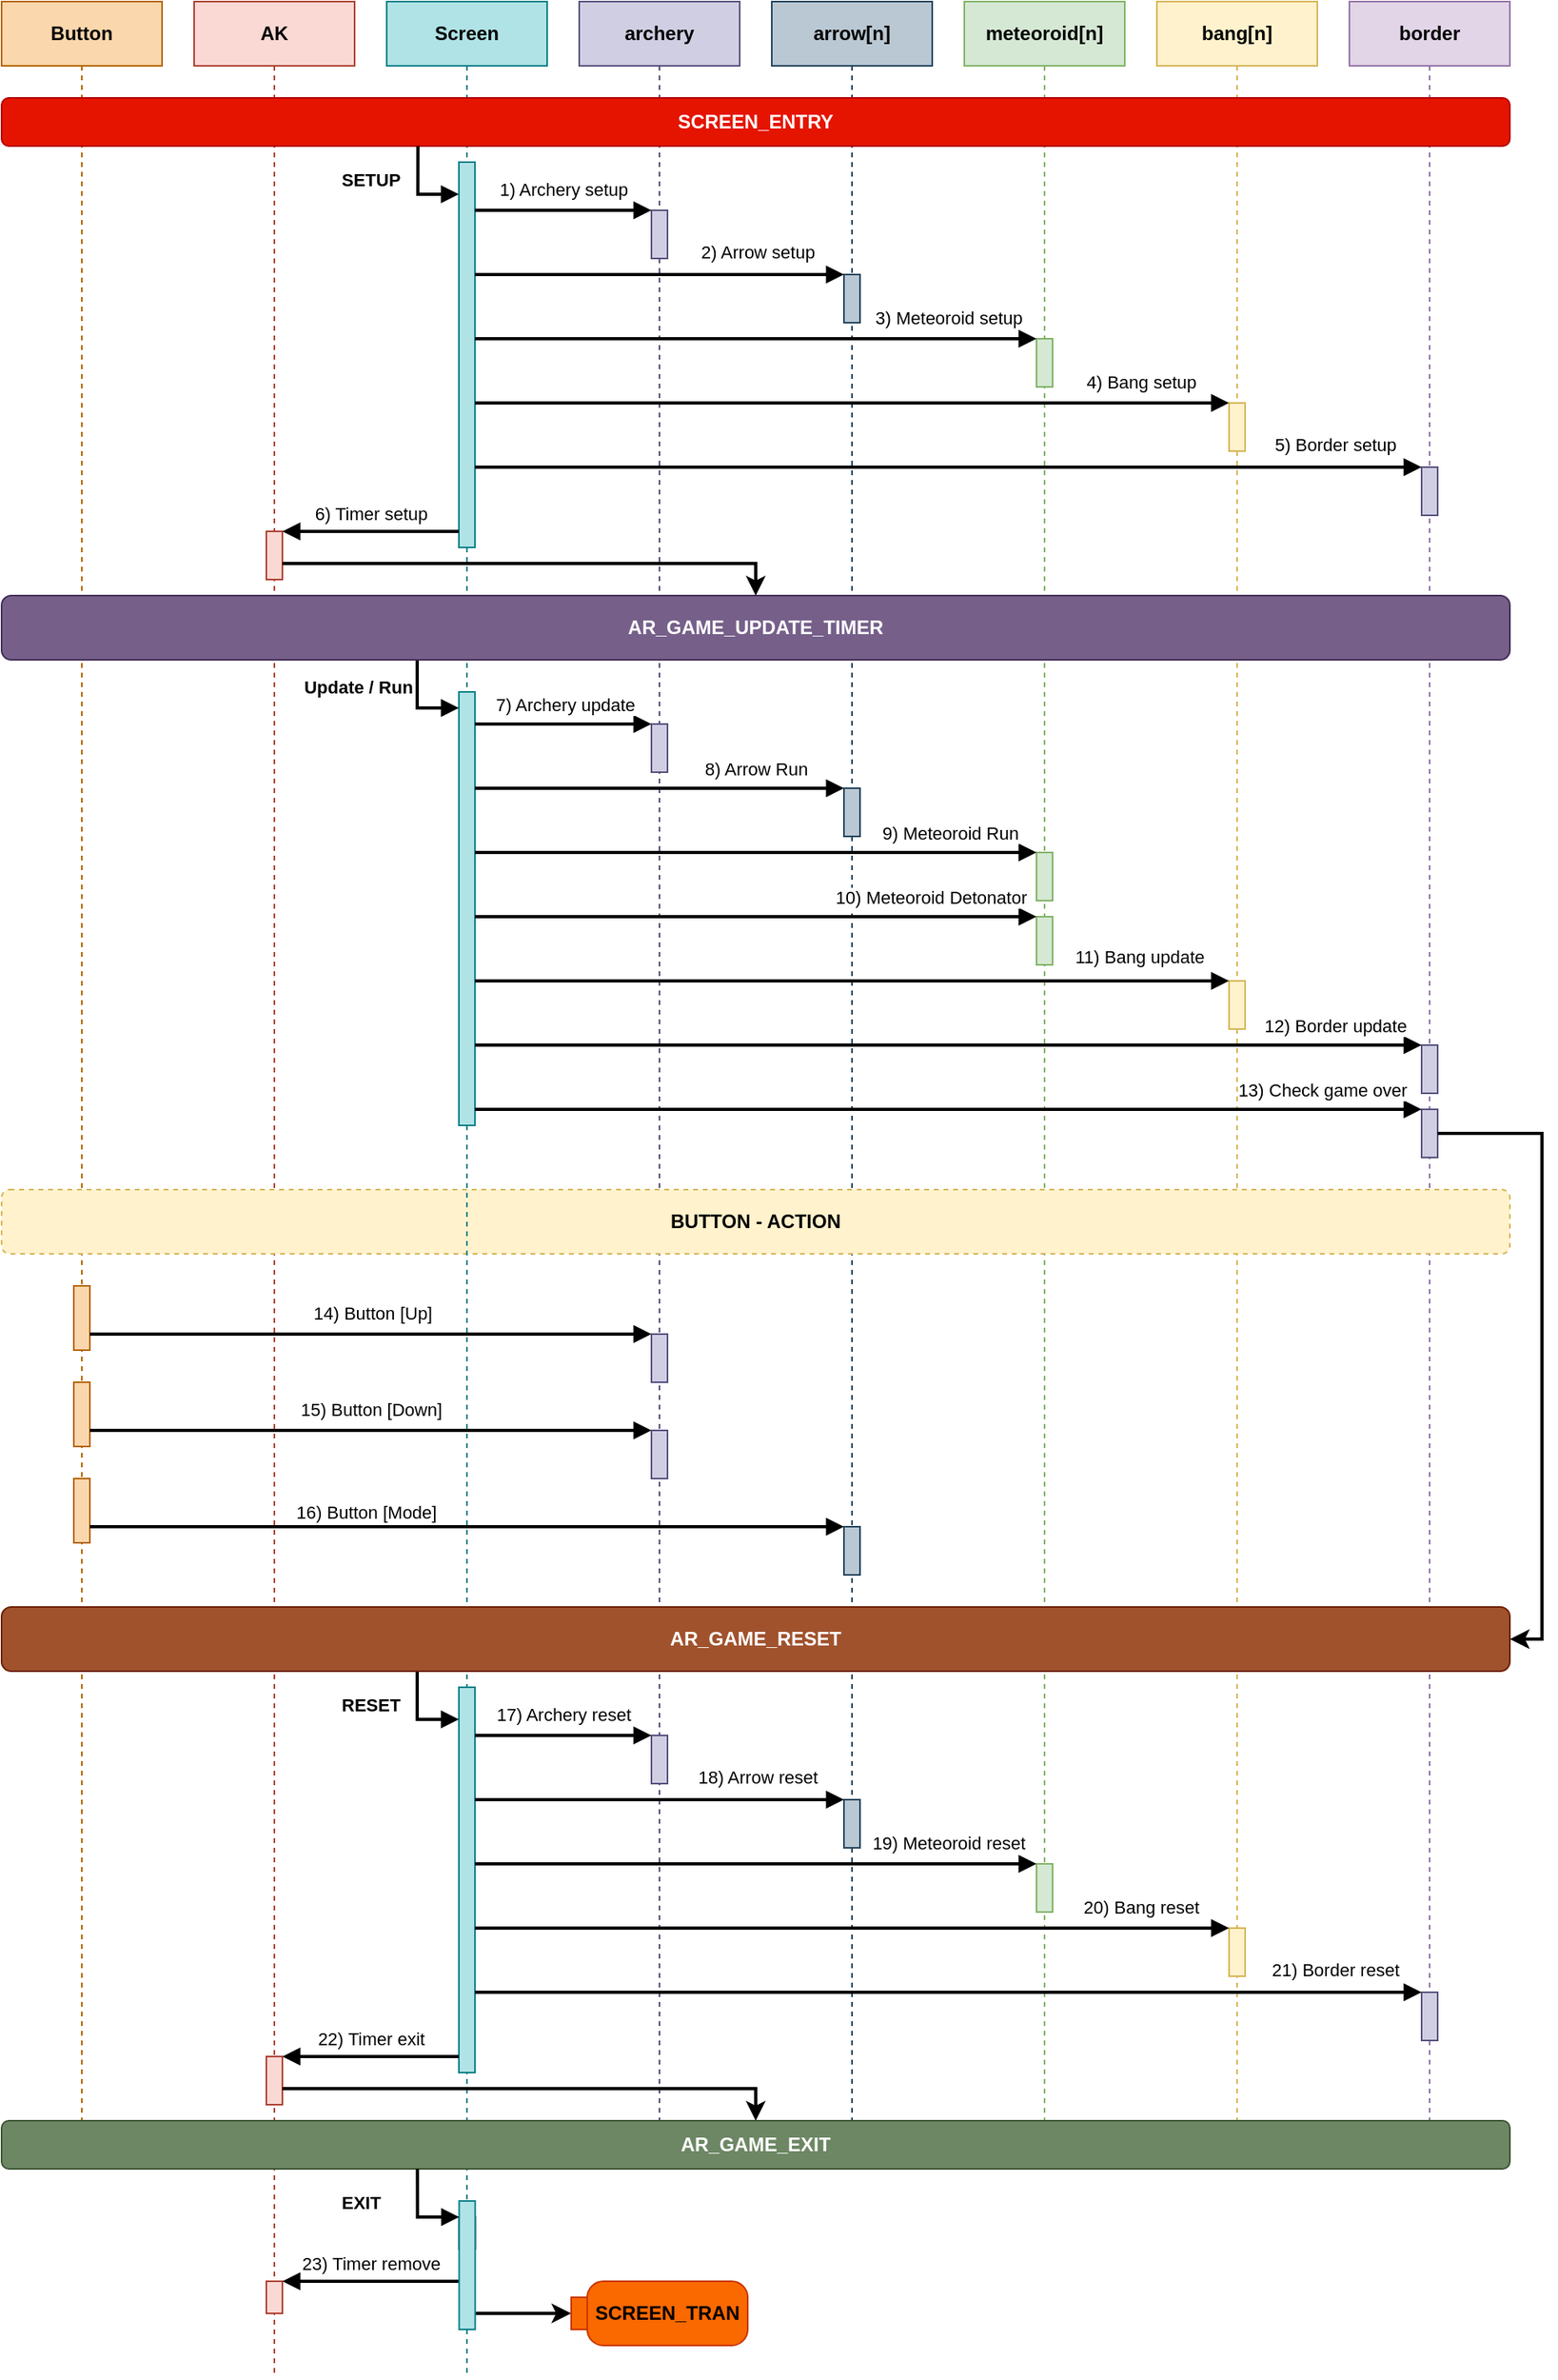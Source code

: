 <mxfile version="21.7.2" type="github" pages="2">
  <diagram name="Page-1" id="XmMSLhCUoNzwrdltwVLn">
    <mxGraphModel dx="3172" dy="1244" grid="1" gridSize="10" guides="1" tooltips="1" connect="1" arrows="1" fold="1" page="1" pageScale="1" pageWidth="850" pageHeight="1100" math="0" shadow="0">
      <root>
        <mxCell id="0" />
        <mxCell id="1" parent="0" />
        <mxCell id="TgqW0E55NQurusgmHkcH-16" value="&lt;b&gt;bang[n]&lt;/b&gt;" style="shape=umlLifeline;perimeter=lifelinePerimeter;whiteSpace=wrap;html=1;container=1;dropTarget=0;collapsible=0;recursiveResize=0;outlineConnect=0;portConstraint=eastwest;newEdgeStyle={&quot;edgeStyle&quot;:&quot;elbowEdgeStyle&quot;,&quot;elbow&quot;:&quot;vertical&quot;,&quot;curved&quot;:0,&quot;rounded&quot;:0};fillColor=#fff2cc;strokeColor=#d6b656;" parent="1" vertex="1">
          <mxGeometry x="760" y="40" width="100" height="1330" as="geometry" />
        </mxCell>
        <mxCell id="nxTy33qIeVhGuTtBE0xt-5" value="" style="html=1;points=[[0,0,0,0,5],[0,1,0,0,-5],[1,0,0,0,5],[1,1,0,0,-5]];perimeter=orthogonalPerimeter;outlineConnect=0;targetShapes=umlLifeline;portConstraint=eastwest;newEdgeStyle={&quot;curved&quot;:0,&quot;rounded&quot;:0};fillColor=#fff2cc;strokeColor=#d6b656;" parent="TgqW0E55NQurusgmHkcH-16" vertex="1">
          <mxGeometry x="45" y="250" width="10" height="30" as="geometry" />
        </mxCell>
        <mxCell id="TgqW0E55NQurusgmHkcH-17" value="&lt;b&gt;meteoroid[n]&lt;/b&gt;" style="shape=umlLifeline;perimeter=lifelinePerimeter;whiteSpace=wrap;html=1;container=1;dropTarget=0;collapsible=0;recursiveResize=0;outlineConnect=0;portConstraint=eastwest;newEdgeStyle={&quot;edgeStyle&quot;:&quot;elbowEdgeStyle&quot;,&quot;elbow&quot;:&quot;vertical&quot;,&quot;curved&quot;:0,&quot;rounded&quot;:0};fillColor=#d5e8d4;strokeColor=#82b366;" parent="1" vertex="1">
          <mxGeometry x="640" y="40" width="100" height="1340" as="geometry" />
        </mxCell>
        <mxCell id="nxTy33qIeVhGuTtBE0xt-3" value="" style="html=1;points=[[0,0,0,0,5],[0,1,0,0,-5],[1,0,0,0,5],[1,1,0,0,-5]];perimeter=orthogonalPerimeter;outlineConnect=0;targetShapes=umlLifeline;portConstraint=eastwest;newEdgeStyle={&quot;curved&quot;:0,&quot;rounded&quot;:0};fillColor=#d5e8d4;strokeColor=#82b366;" parent="TgqW0E55NQurusgmHkcH-17" vertex="1">
          <mxGeometry x="45" y="210" width="10" height="30" as="geometry" />
        </mxCell>
        <mxCell id="TgqW0E55NQurusgmHkcH-15" value="&lt;b&gt;arrow[n]&lt;/b&gt;" style="shape=umlLifeline;perimeter=lifelinePerimeter;whiteSpace=wrap;html=1;container=1;dropTarget=0;collapsible=0;recursiveResize=0;outlineConnect=0;portConstraint=eastwest;newEdgeStyle={&quot;edgeStyle&quot;:&quot;elbowEdgeStyle&quot;,&quot;elbow&quot;:&quot;vertical&quot;,&quot;curved&quot;:0,&quot;rounded&quot;:0};fillColor=#bac8d3;strokeColor=#23445d;" parent="1" vertex="1">
          <mxGeometry x="520" y="40" width="100" height="1340" as="geometry" />
        </mxCell>
        <mxCell id="TgqW0E55NQurusgmHkcH-34" value="" style="html=1;points=[[0,0,0,0,5],[0,1,0,0,-5],[1,0,0,0,5],[1,1,0,0,-5]];perimeter=orthogonalPerimeter;outlineConnect=0;targetShapes=umlLifeline;portConstraint=eastwest;newEdgeStyle={&quot;curved&quot;:0,&quot;rounded&quot;:0};fillColor=#bac8d3;strokeColor=#23445d;" parent="TgqW0E55NQurusgmHkcH-15" vertex="1">
          <mxGeometry x="45" y="170" width="10" height="30" as="geometry" />
        </mxCell>
        <mxCell id="TgqW0E55NQurusgmHkcH-18" value="&lt;b&gt;border&lt;/b&gt;" style="shape=umlLifeline;perimeter=lifelinePerimeter;whiteSpace=wrap;html=1;container=1;dropTarget=0;collapsible=0;recursiveResize=0;outlineConnect=0;portConstraint=eastwest;newEdgeStyle={&quot;edgeStyle&quot;:&quot;elbowEdgeStyle&quot;,&quot;elbow&quot;:&quot;vertical&quot;,&quot;curved&quot;:0,&quot;rounded&quot;:0};fillColor=#e1d5e7;strokeColor=#9673a6;" parent="1" vertex="1">
          <mxGeometry x="880" y="40" width="100" height="1330" as="geometry" />
        </mxCell>
        <mxCell id="nxTy33qIeVhGuTtBE0xt-7" value="" style="html=1;points=[[0,0,0,0,5],[0,1,0,0,-5],[1,0,0,0,5],[1,1,0,0,-5]];perimeter=orthogonalPerimeter;outlineConnect=0;targetShapes=umlLifeline;portConstraint=eastwest;newEdgeStyle={&quot;curved&quot;:0,&quot;rounded&quot;:0};fillColor=#d0cee2;strokeColor=#56517e;" parent="TgqW0E55NQurusgmHkcH-18" vertex="1">
          <mxGeometry x="45" y="290" width="10" height="30" as="geometry" />
        </mxCell>
        <mxCell id="TgqW0E55NQurusgmHkcH-14" value="&lt;b&gt;archery&lt;/b&gt;" style="shape=umlLifeline;perimeter=lifelinePerimeter;whiteSpace=wrap;html=1;container=1;dropTarget=0;collapsible=0;recursiveResize=0;outlineConnect=0;portConstraint=eastwest;newEdgeStyle={&quot;edgeStyle&quot;:&quot;elbowEdgeStyle&quot;,&quot;elbow&quot;:&quot;vertical&quot;,&quot;curved&quot;:0,&quot;rounded&quot;:0};fillColor=#d0cee2;strokeColor=#56517e;" parent="1" vertex="1">
          <mxGeometry x="400" y="40" width="100" height="1330" as="geometry" />
        </mxCell>
        <mxCell id="TgqW0E55NQurusgmHkcH-23" value="" style="html=1;points=[[0,0,0,0,5],[0,1,0,0,-5],[1,0,0,0,5],[1,1,0,0,-5]];perimeter=orthogonalPerimeter;outlineConnect=0;targetShapes=umlLifeline;portConstraint=eastwest;newEdgeStyle={&quot;curved&quot;:0,&quot;rounded&quot;:0};fillColor=#d0cee2;strokeColor=#56517e;" parent="TgqW0E55NQurusgmHkcH-14" vertex="1">
          <mxGeometry x="45" y="130" width="10" height="30" as="geometry" />
        </mxCell>
        <mxCell id="TgqW0E55NQurusgmHkcH-11" value="&lt;b&gt;Button&lt;/b&gt;" style="shape=umlLifeline;perimeter=lifelinePerimeter;whiteSpace=wrap;html=1;container=1;dropTarget=0;collapsible=0;recursiveResize=0;outlineConnect=0;portConstraint=eastwest;newEdgeStyle={&quot;curved&quot;:0,&quot;rounded&quot;:0};fillColor=#fad7ac;strokeColor=#b46504;" parent="1" vertex="1">
          <mxGeometry x="40" y="40" width="100" height="1340" as="geometry" />
        </mxCell>
        <mxCell id="TgqW0E55NQurusgmHkcH-12" value="&lt;b&gt;AK&lt;/b&gt;" style="shape=umlLifeline;perimeter=lifelinePerimeter;whiteSpace=wrap;html=1;container=1;dropTarget=0;collapsible=0;recursiveResize=0;outlineConnect=0;portConstraint=eastwest;newEdgeStyle={&quot;curved&quot;:0,&quot;rounded&quot;:0};fillColor=#fad9d5;strokeColor=#ae4132;" parent="1" vertex="1">
          <mxGeometry x="160" y="40" width="100" height="1480" as="geometry" />
        </mxCell>
        <mxCell id="nxTy33qIeVhGuTtBE0xt-9" value="" style="html=1;points=[[0,0,0,0,5],[0,1,0,0,-5],[1,0,0,0,5],[1,1,0,0,-5]];perimeter=orthogonalPerimeter;outlineConnect=0;targetShapes=umlLifeline;portConstraint=eastwest;newEdgeStyle={&quot;curved&quot;:0,&quot;rounded&quot;:0};fillColor=#fad9d5;strokeColor=#ae4132;" parent="TgqW0E55NQurusgmHkcH-12" vertex="1">
          <mxGeometry x="45" y="330" width="10" height="30" as="geometry" />
        </mxCell>
        <mxCell id="nxTy33qIeVhGuTtBE0xt-98" value="" style="html=1;points=[];perimeter=orthogonalPerimeter;outlineConnect=0;targetShapes=umlLifeline;portConstraint=eastwest;newEdgeStyle={&quot;edgeStyle&quot;:&quot;elbowEdgeStyle&quot;,&quot;elbow&quot;:&quot;vertical&quot;,&quot;curved&quot;:0,&quot;rounded&quot;:0};fillColor=#fad7ac;strokeColor=#b46504;" parent="TgqW0E55NQurusgmHkcH-12" vertex="1">
          <mxGeometry x="-75" y="800" width="10" height="40" as="geometry" />
        </mxCell>
        <mxCell id="nxTy33qIeVhGuTtBE0xt-105" value="" style="html=1;verticalAlign=bottom;endArrow=block;curved=0;rounded=0;strokeWidth=2;" parent="TgqW0E55NQurusgmHkcH-12" source="nxTy33qIeVhGuTtBE0xt-98" target="nxTy33qIeVhGuTtBE0xt-104" edge="1">
          <mxGeometry width="80" relative="1" as="geometry">
            <mxPoint x="-60" y="830" as="sourcePoint" />
            <mxPoint x="300" y="860" as="targetPoint" />
            <Array as="points">
              <mxPoint x="250" y="830" />
            </Array>
          </mxGeometry>
        </mxCell>
        <mxCell id="nxTy33qIeVhGuTtBE0xt-150" value="14) Button [Up] " style="edgeLabel;html=1;align=center;verticalAlign=middle;resizable=0;points=[];" parent="nxTy33qIeVhGuTtBE0xt-105" vertex="1" connectable="0">
          <mxGeometry x="0.02" y="1" relative="1" as="geometry">
            <mxPoint x="-3" y="-12" as="offset" />
          </mxGeometry>
        </mxCell>
        <mxCell id="nxTy33qIeVhGuTtBE0xt-104" value="" style="html=1;points=[[0,0,0,0,5],[0,1,0,0,-5],[1,0,0,0,5],[1,1,0,0,-5]];perimeter=orthogonalPerimeter;outlineConnect=0;targetShapes=umlLifeline;portConstraint=eastwest;newEdgeStyle={&quot;curved&quot;:0,&quot;rounded&quot;:0};fillColor=#d0cee2;strokeColor=#56517e;" parent="TgqW0E55NQurusgmHkcH-12" vertex="1">
          <mxGeometry x="285" y="830" width="10" height="30" as="geometry" />
        </mxCell>
        <mxCell id="nxTy33qIeVhGuTtBE0xt-106" value="" style="html=1;points=[];perimeter=orthogonalPerimeter;outlineConnect=0;targetShapes=umlLifeline;portConstraint=eastwest;newEdgeStyle={&quot;edgeStyle&quot;:&quot;elbowEdgeStyle&quot;,&quot;elbow&quot;:&quot;vertical&quot;,&quot;curved&quot;:0,&quot;rounded&quot;:0};fillColor=#fad7ac;strokeColor=#b46504;" parent="TgqW0E55NQurusgmHkcH-12" vertex="1">
          <mxGeometry x="-75" y="860" width="10" height="40" as="geometry" />
        </mxCell>
        <mxCell id="nxTy33qIeVhGuTtBE0xt-108" value="" style="html=1;verticalAlign=bottom;endArrow=block;curved=0;rounded=0;strokeWidth=2;" parent="TgqW0E55NQurusgmHkcH-12" source="nxTy33qIeVhGuTtBE0xt-106" target="nxTy33qIeVhGuTtBE0xt-107" edge="1">
          <mxGeometry width="80" relative="1" as="geometry">
            <mxPoint x="-60" y="890" as="sourcePoint" />
            <mxPoint x="300" y="920" as="targetPoint" />
            <Array as="points">
              <mxPoint x="250" y="890" />
            </Array>
            <mxPoint as="offset" />
          </mxGeometry>
        </mxCell>
        <mxCell id="nxTy33qIeVhGuTtBE0xt-107" value="" style="html=1;points=[[0,0,0,0,5],[0,1,0,0,-5],[1,0,0,0,5],[1,1,0,0,-5]];perimeter=orthogonalPerimeter;outlineConnect=0;targetShapes=umlLifeline;portConstraint=eastwest;newEdgeStyle={&quot;curved&quot;:0,&quot;rounded&quot;:0};fillColor=#d0cee2;strokeColor=#56517e;" parent="TgqW0E55NQurusgmHkcH-12" vertex="1">
          <mxGeometry x="285" y="890" width="10" height="30" as="geometry" />
        </mxCell>
        <mxCell id="nxTy33qIeVhGuTtBE0xt-109" value="" style="html=1;points=[];perimeter=orthogonalPerimeter;outlineConnect=0;targetShapes=umlLifeline;portConstraint=eastwest;newEdgeStyle={&quot;edgeStyle&quot;:&quot;elbowEdgeStyle&quot;,&quot;elbow&quot;:&quot;vertical&quot;,&quot;curved&quot;:0,&quot;rounded&quot;:0};fillColor=#fad7ac;strokeColor=#b46504;" parent="TgqW0E55NQurusgmHkcH-12" vertex="1">
          <mxGeometry x="-75" y="920" width="10" height="40" as="geometry" />
        </mxCell>
        <mxCell id="nxTy33qIeVhGuTtBE0xt-111" value="" style="html=1;verticalAlign=bottom;endArrow=block;curved=0;rounded=0;strokeWidth=2;" parent="TgqW0E55NQurusgmHkcH-12" source="nxTy33qIeVhGuTtBE0xt-109" edge="1">
          <mxGeometry x="-0.255" width="80" relative="1" as="geometry">
            <mxPoint x="-60" y="950" as="sourcePoint" />
            <mxPoint x="405" y="950" as="targetPoint" />
            <Array as="points">
              <mxPoint x="250" y="950" />
            </Array>
            <mxPoint as="offset" />
          </mxGeometry>
        </mxCell>
        <mxCell id="nxTy33qIeVhGuTtBE0xt-103" value="&lt;b&gt;BUTTON - ACTION&lt;/b&gt;" style="html=1;align=center;verticalAlign=middle;rounded=1;absoluteArcSize=1;arcSize=10;dashed=1;whiteSpace=wrap;fillColor=#fff2cc;strokeColor=#d6b656;" parent="TgqW0E55NQurusgmHkcH-12" vertex="1">
          <mxGeometry x="-120" y="740" width="940" height="40" as="geometry" />
        </mxCell>
        <mxCell id="nxTy33qIeVhGuTtBE0xt-110" value="" style="html=1;points=[[0,0,0,0,5],[0,1,0,0,-5],[1,0,0,0,5],[1,1,0,0,-5]];perimeter=orthogonalPerimeter;outlineConnect=0;targetShapes=umlLifeline;portConstraint=eastwest;newEdgeStyle={&quot;curved&quot;:0,&quot;rounded&quot;:0};fillColor=#bac8d3;strokeColor=#23445d;" parent="TgqW0E55NQurusgmHkcH-12" vertex="1">
          <mxGeometry x="405" y="950" width="10" height="30" as="geometry" />
        </mxCell>
        <mxCell id="nxTy33qIeVhGuTtBE0xt-157" value="" style="html=1;points=[[0,0,0,0,5],[0,1,0,0,-5],[1,0,0,0,5],[1,1,0,0,-5]];perimeter=orthogonalPerimeter;outlineConnect=0;targetShapes=umlLifeline;portConstraint=eastwest;newEdgeStyle={&quot;curved&quot;:0,&quot;rounded&quot;:0};fillColor=#fad9d5;strokeColor=#ae4132;" parent="TgqW0E55NQurusgmHkcH-12" vertex="1">
          <mxGeometry x="45" y="1420" width="10" height="20" as="geometry" />
        </mxCell>
        <mxCell id="nxTy33qIeVhGuTtBE0xt-158" value="" style="html=1;verticalAlign=bottom;endArrow=block;curved=0;rounded=0;strokeWidth=2;" parent="TgqW0E55NQurusgmHkcH-12" target="nxTy33qIeVhGuTtBE0xt-157" edge="1">
          <mxGeometry width="80" relative="1" as="geometry">
            <mxPoint x="165" y="1420" as="sourcePoint" />
            <mxPoint x="55" y="1450" as="targetPoint" />
            <Array as="points" />
          </mxGeometry>
        </mxCell>
        <mxCell id="nxTy33qIeVhGuTtBE0xt-159" value="23) Timer remove" style="edgeLabel;html=1;align=center;verticalAlign=middle;resizable=0;points=[];" parent="nxTy33qIeVhGuTtBE0xt-158" vertex="1" connectable="0">
          <mxGeometry x="-0.166" y="-2" relative="1" as="geometry">
            <mxPoint x="-9" y="-9" as="offset" />
          </mxGeometry>
        </mxCell>
        <mxCell id="TgqW0E55NQurusgmHkcH-13" value="&lt;b&gt;Screen&lt;/b&gt;" style="shape=umlLifeline;perimeter=lifelinePerimeter;whiteSpace=wrap;html=1;container=1;dropTarget=0;collapsible=0;recursiveResize=0;outlineConnect=0;portConstraint=eastwest;newEdgeStyle={&quot;edgeStyle&quot;:&quot;elbowEdgeStyle&quot;,&quot;elbow&quot;:&quot;vertical&quot;,&quot;curved&quot;:0,&quot;rounded&quot;:0};fillColor=#b0e3e6;strokeColor=#0e8088;" parent="1" vertex="1">
          <mxGeometry x="280" y="40" width="100" height="1480" as="geometry" />
        </mxCell>
        <mxCell id="TgqW0E55NQurusgmHkcH-22" value="" style="html=1;points=[[0,0,0,0,5],[0,1,0,0,-5],[1,0,0,0,5],[1,1,0,0,-5]];perimeter=orthogonalPerimeter;outlineConnect=0;targetShapes=umlLifeline;portConstraint=eastwest;newEdgeStyle={&quot;curved&quot;:0,&quot;rounded&quot;:0};" parent="TgqW0E55NQurusgmHkcH-13" vertex="1">
          <mxGeometry x="45" y="120" width="10" height="20" as="geometry" />
        </mxCell>
        <mxCell id="TgqW0E55NQurusgmHkcH-31" value="" style="html=1;points=[[0,0,0,0,5],[0,1,0,0,-5],[1,0,0,0,5],[1,1,0,0,-5]];perimeter=orthogonalPerimeter;outlineConnect=0;targetShapes=umlLifeline;portConstraint=eastwest;newEdgeStyle={&quot;curved&quot;:0,&quot;rounded&quot;:0};fillColor=#b0e3e6;strokeColor=#0e8088;" parent="TgqW0E55NQurusgmHkcH-13" vertex="1">
          <mxGeometry x="45" y="100" width="10" height="240" as="geometry" />
        </mxCell>
        <mxCell id="nxTy33qIeVhGuTtBE0xt-81" value="" style="html=1;points=[[0,0,0,0,5],[0,1,0,0,-5],[1,0,0,0,5],[1,1,0,0,-5]];perimeter=orthogonalPerimeter;outlineConnect=0;targetShapes=umlLifeline;portConstraint=eastwest;newEdgeStyle={&quot;curved&quot;:0,&quot;rounded&quot;:0};" parent="TgqW0E55NQurusgmHkcH-13" vertex="1">
          <mxGeometry x="45" y="440" width="10" height="20" as="geometry" />
        </mxCell>
        <mxCell id="nxTy33qIeVhGuTtBE0xt-82" value="" style="html=1;points=[[0,0,0,0,5],[0,1,0,0,-5],[1,0,0,0,5],[1,1,0,0,-5]];perimeter=orthogonalPerimeter;outlineConnect=0;targetShapes=umlLifeline;portConstraint=eastwest;newEdgeStyle={&quot;curved&quot;:0,&quot;rounded&quot;:0};fillColor=#b0e3e6;strokeColor=#0e8088;" parent="TgqW0E55NQurusgmHkcH-13" vertex="1">
          <mxGeometry x="45" y="430" width="10" height="270" as="geometry" />
        </mxCell>
        <mxCell id="nxTy33qIeVhGuTtBE0xt-83" value="" style="html=1;points=[[0,0,0,0,5],[0,1,0,0,-5],[1,0,0,0,5],[1,1,0,0,-5]];perimeter=orthogonalPerimeter;outlineConnect=0;targetShapes=umlLifeline;portConstraint=eastwest;newEdgeStyle={&quot;curved&quot;:0,&quot;rounded&quot;:0};fillColor=#d0cee2;strokeColor=#56517e;" parent="TgqW0E55NQurusgmHkcH-13" vertex="1">
          <mxGeometry x="165" y="450" width="10" height="30" as="geometry" />
        </mxCell>
        <mxCell id="nxTy33qIeVhGuTtBE0xt-89" value="" style="html=1;verticalAlign=bottom;endArrow=block;curved=0;rounded=0;strokeWidth=2;" parent="TgqW0E55NQurusgmHkcH-13" source="nxTy33qIeVhGuTtBE0xt-82" target="nxTy33qIeVhGuTtBE0xt-83" edge="1">
          <mxGeometry width="80" relative="1" as="geometry">
            <mxPoint x="60" y="450" as="sourcePoint" />
            <mxPoint x="180" y="480" as="targetPoint" />
            <Array as="points">
              <mxPoint x="130" y="450" />
            </Array>
          </mxGeometry>
        </mxCell>
        <mxCell id="nxTy33qIeVhGuTtBE0xt-119" value="7) Archery update" style="edgeLabel;html=1;align=center;verticalAlign=middle;resizable=0;points=[];" parent="nxTy33qIeVhGuTtBE0xt-89" vertex="1" connectable="0">
          <mxGeometry x="0.157" y="1" relative="1" as="geometry">
            <mxPoint x="-8" y="-11" as="offset" />
          </mxGeometry>
        </mxCell>
        <mxCell id="nxTy33qIeVhGuTtBE0xt-84" value="" style="html=1;points=[[0,0,0,0,5],[0,1,0,0,-5],[1,0,0,0,5],[1,1,0,0,-5]];perimeter=orthogonalPerimeter;outlineConnect=0;targetShapes=umlLifeline;portConstraint=eastwest;newEdgeStyle={&quot;curved&quot;:0,&quot;rounded&quot;:0};fillColor=#bac8d3;strokeColor=#23445d;" parent="TgqW0E55NQurusgmHkcH-13" vertex="1">
          <mxGeometry x="285" y="490" width="10" height="30" as="geometry" />
        </mxCell>
        <mxCell id="nxTy33qIeVhGuTtBE0xt-90" value="" style="html=1;verticalAlign=bottom;endArrow=block;curved=0;rounded=0;strokeWidth=2;" parent="TgqW0E55NQurusgmHkcH-13" source="nxTy33qIeVhGuTtBE0xt-82" target="nxTy33qIeVhGuTtBE0xt-84" edge="1">
          <mxGeometry x="0.522" width="80" relative="1" as="geometry">
            <mxPoint x="60" y="490" as="sourcePoint" />
            <mxPoint x="280" y="490" as="targetPoint" />
            <Array as="points">
              <mxPoint x="135" y="490" />
            </Array>
            <mxPoint as="offset" />
          </mxGeometry>
        </mxCell>
        <mxCell id="nxTy33qIeVhGuTtBE0xt-120" value="8) Arrow Run" style="edgeLabel;html=1;align=center;verticalAlign=middle;resizable=0;points=[];" parent="nxTy33qIeVhGuTtBE0xt-90" vertex="1" connectable="0">
          <mxGeometry x="0.332" y="1" relative="1" as="geometry">
            <mxPoint x="22" y="-11" as="offset" />
          </mxGeometry>
        </mxCell>
        <mxCell id="nxTy33qIeVhGuTtBE0xt-86" value="" style="html=1;points=[[0,0,0,0,5],[0,1,0,0,-5],[1,0,0,0,5],[1,1,0,0,-5]];perimeter=orthogonalPerimeter;outlineConnect=0;targetShapes=umlLifeline;portConstraint=eastwest;newEdgeStyle={&quot;curved&quot;:0,&quot;rounded&quot;:0};fillColor=#d5e8d4;strokeColor=#82b366;" parent="TgqW0E55NQurusgmHkcH-13" vertex="1">
          <mxGeometry x="405" y="530" width="10" height="30" as="geometry" />
        </mxCell>
        <mxCell id="nxTy33qIeVhGuTtBE0xt-91" value="" style="html=1;verticalAlign=bottom;endArrow=block;curved=0;rounded=0;strokeWidth=2;" parent="TgqW0E55NQurusgmHkcH-13" source="nxTy33qIeVhGuTtBE0xt-82" target="nxTy33qIeVhGuTtBE0xt-86" edge="1">
          <mxGeometry x="0.684" width="80" relative="1" as="geometry">
            <mxPoint x="175" y="530" as="sourcePoint" />
            <mxPoint x="400" y="530" as="targetPoint" />
            <Array as="points">
              <mxPoint x="255" y="530" />
            </Array>
            <mxPoint as="offset" />
          </mxGeometry>
        </mxCell>
        <mxCell id="nxTy33qIeVhGuTtBE0xt-122" value="9) Meteoroid Run" style="edgeLabel;html=1;align=center;verticalAlign=middle;resizable=0;points=[];" parent="nxTy33qIeVhGuTtBE0xt-91" vertex="1" connectable="0">
          <mxGeometry x="0.551" y="1" relative="1" as="geometry">
            <mxPoint x="24" y="-11" as="offset" />
          </mxGeometry>
        </mxCell>
        <mxCell id="nxTy33qIeVhGuTtBE0xt-88" value="" style="html=1;align=left;spacingLeft=2;endArrow=block;rounded=0;edgeStyle=orthogonalEdgeStyle;curved=0;rounded=0;exitX=0.276;exitY=1.004;exitDx=0;exitDy=0;exitPerimeter=0;strokeWidth=2;" parent="TgqW0E55NQurusgmHkcH-13" target="nxTy33qIeVhGuTtBE0xt-82" edge="1">
          <mxGeometry x="-0.268" y="-51" relative="1" as="geometry">
            <mxPoint x="19" y="410" as="sourcePoint" />
            <Array as="points">
              <mxPoint x="19" y="440" />
            </Array>
            <mxPoint y="1" as="offset" />
          </mxGeometry>
        </mxCell>
        <mxCell id="nxTy33qIeVhGuTtBE0xt-118" value="&lt;b&gt;Update / Run&lt;/b&gt;" style="edgeLabel;html=1;align=center;verticalAlign=middle;resizable=0;points=[];" parent="nxTy33qIeVhGuTtBE0xt-88" vertex="1" connectable="0">
          <mxGeometry x="-0.137" y="-2" relative="1" as="geometry">
            <mxPoint x="-35" y="-7" as="offset" />
          </mxGeometry>
        </mxCell>
        <mxCell id="nxTy33qIeVhGuTtBE0xt-101" value="" style="html=1;points=[[0,0,0,0,5],[0,1,0,0,-5],[1,0,0,0,5],[1,1,0,0,-5]];perimeter=orthogonalPerimeter;outlineConnect=0;targetShapes=umlLifeline;portConstraint=eastwest;newEdgeStyle={&quot;curved&quot;:0,&quot;rounded&quot;:0};fillColor=#d0cee2;strokeColor=#56517e;" parent="TgqW0E55NQurusgmHkcH-13" vertex="1">
          <mxGeometry x="645" y="690" width="10" height="30" as="geometry" />
        </mxCell>
        <mxCell id="nxTy33qIeVhGuTtBE0xt-102" value="" style="html=1;verticalAlign=bottom;endArrow=block;curved=0;rounded=0;strokeWidth=2;" parent="TgqW0E55NQurusgmHkcH-13" target="nxTy33qIeVhGuTtBE0xt-101" edge="1">
          <mxGeometry x="0.814" width="80" relative="1" as="geometry">
            <mxPoint x="55" y="690" as="sourcePoint" />
            <mxPoint x="640" y="690" as="targetPoint" />
            <Array as="points">
              <mxPoint x="495" y="690" />
            </Array>
            <mxPoint as="offset" />
          </mxGeometry>
        </mxCell>
        <mxCell id="nxTy33qIeVhGuTtBE0xt-87" value="" style="html=1;points=[[0,0,0,0,5],[0,1,0,0,-5],[1,0,0,0,5],[1,1,0,0,-5]];perimeter=orthogonalPerimeter;outlineConnect=0;targetShapes=umlLifeline;portConstraint=eastwest;newEdgeStyle={&quot;curved&quot;:0,&quot;rounded&quot;:0};fillColor=#d0cee2;strokeColor=#56517e;" parent="TgqW0E55NQurusgmHkcH-13" vertex="1">
          <mxGeometry x="645" y="650" width="10" height="30" as="geometry" />
        </mxCell>
        <mxCell id="nxTy33qIeVhGuTtBE0xt-99" value="" style="html=1;points=[[0,0,0,0,5],[0,1,0,0,-5],[1,0,0,0,5],[1,1,0,0,-5]];perimeter=orthogonalPerimeter;outlineConnect=0;targetShapes=umlLifeline;portConstraint=eastwest;newEdgeStyle={&quot;curved&quot;:0,&quot;rounded&quot;:0};fillColor=#d5e8d4;strokeColor=#82b366;" parent="TgqW0E55NQurusgmHkcH-13" vertex="1">
          <mxGeometry x="405" y="570" width="10" height="30" as="geometry" />
        </mxCell>
        <mxCell id="nxTy33qIeVhGuTtBE0xt-100" value="" style="html=1;verticalAlign=bottom;endArrow=block;curved=0;rounded=0;strokeWidth=2;" parent="TgqW0E55NQurusgmHkcH-13" target="nxTy33qIeVhGuTtBE0xt-99" edge="1">
          <mxGeometry x="0.686" width="80" relative="1" as="geometry">
            <mxPoint x="55" y="570" as="sourcePoint" />
            <mxPoint x="400" y="570" as="targetPoint" />
            <Array as="points">
              <mxPoint x="255" y="570" />
            </Array>
            <mxPoint as="offset" />
          </mxGeometry>
        </mxCell>
        <mxCell id="nxTy33qIeVhGuTtBE0xt-85" value="" style="html=1;points=[[0,0,0,0,5],[0,1,0,0,-5],[1,0,0,0,5],[1,1,0,0,-5]];perimeter=orthogonalPerimeter;outlineConnect=0;targetShapes=umlLifeline;portConstraint=eastwest;newEdgeStyle={&quot;curved&quot;:0,&quot;rounded&quot;:0};fillColor=#fff2cc;strokeColor=#d6b656;" parent="TgqW0E55NQurusgmHkcH-13" vertex="1">
          <mxGeometry x="525" y="610" width="10" height="30" as="geometry" />
        </mxCell>
        <mxCell id="nxTy33qIeVhGuTtBE0xt-92" value="" style="html=1;verticalAlign=bottom;endArrow=block;curved=0;rounded=0;strokeWidth=2;" parent="TgqW0E55NQurusgmHkcH-13" edge="1">
          <mxGeometry x="0.765" width="80" relative="1" as="geometry">
            <mxPoint x="55" y="610" as="sourcePoint" />
            <mxPoint x="525" y="610" as="targetPoint" />
            <Array as="points">
              <mxPoint x="375" y="610" />
            </Array>
            <mxPoint as="offset" />
          </mxGeometry>
        </mxCell>
        <mxCell id="nxTy33qIeVhGuTtBE0xt-124" value="11) Bang update" style="edgeLabel;html=1;align=center;verticalAlign=middle;resizable=0;points=[];" parent="nxTy33qIeVhGuTtBE0xt-92" vertex="1" connectable="0">
          <mxGeometry x="0.721" y="2" relative="1" as="geometry">
            <mxPoint x="9" y="-13" as="offset" />
          </mxGeometry>
        </mxCell>
        <mxCell id="nxTy33qIeVhGuTtBE0xt-93" value="" style="html=1;verticalAlign=bottom;endArrow=block;curved=0;rounded=0;strokeWidth=2;" parent="TgqW0E55NQurusgmHkcH-13" target="nxTy33qIeVhGuTtBE0xt-87" edge="1">
          <mxGeometry x="0.814" width="80" relative="1" as="geometry">
            <mxPoint x="55" y="650" as="sourcePoint" />
            <mxPoint x="640" y="650" as="targetPoint" />
            <Array as="points">
              <mxPoint x="495" y="650" />
            </Array>
            <mxPoint as="offset" />
          </mxGeometry>
        </mxCell>
        <mxCell id="nxTy33qIeVhGuTtBE0xt-148" value="12) Border update" style="edgeLabel;html=1;align=center;verticalAlign=middle;resizable=0;points=[];" parent="nxTy33qIeVhGuTtBE0xt-93" vertex="1" connectable="0">
          <mxGeometry x="0.833" y="2" relative="1" as="geometry">
            <mxPoint x="-5" y="-10" as="offset" />
          </mxGeometry>
        </mxCell>
        <mxCell id="nxTy33qIeVhGuTtBE0xt-123" value="10) Meteoroid Detonator" style="edgeLabel;html=1;align=center;verticalAlign=middle;resizable=0;points=[];" parent="TgqW0E55NQurusgmHkcH-13" vertex="1" connectable="0">
          <mxGeometry x="339.004" y="558" as="geometry" />
        </mxCell>
        <mxCell id="nxTy33qIeVhGuTtBE0xt-126" value="" style="html=1;points=[[0,0,0,0,5],[0,1,0,0,-5],[1,0,0,0,5],[1,1,0,0,-5]];perimeter=orthogonalPerimeter;outlineConnect=0;targetShapes=umlLifeline;portConstraint=eastwest;newEdgeStyle={&quot;curved&quot;:0,&quot;rounded&quot;:0};fillColor=#d0cee2;strokeColor=#56517e;" parent="TgqW0E55NQurusgmHkcH-13" vertex="1">
          <mxGeometry x="165" y="1080" width="10" height="30" as="geometry" />
        </mxCell>
        <mxCell id="nxTy33qIeVhGuTtBE0xt-127" value="" style="html=1;points=[[0,0,0,0,5],[0,1,0,0,-5],[1,0,0,0,5],[1,1,0,0,-5]];perimeter=orthogonalPerimeter;outlineConnect=0;targetShapes=umlLifeline;portConstraint=eastwest;newEdgeStyle={&quot;curved&quot;:0,&quot;rounded&quot;:0};fillColor=#d0cee2;strokeColor=#56517e;" parent="TgqW0E55NQurusgmHkcH-13" vertex="1">
          <mxGeometry x="645" y="1240" width="10" height="30" as="geometry" />
        </mxCell>
        <mxCell id="nxTy33qIeVhGuTtBE0xt-128" value="" style="html=1;points=[[0,0,0,0,5],[0,1,0,0,-5],[1,0,0,0,5],[1,1,0,0,-5]];perimeter=orthogonalPerimeter;outlineConnect=0;targetShapes=umlLifeline;portConstraint=eastwest;newEdgeStyle={&quot;curved&quot;:0,&quot;rounded&quot;:0};fillColor=#fad9d5;strokeColor=#ae4132;" parent="TgqW0E55NQurusgmHkcH-13" vertex="1">
          <mxGeometry x="-75" y="1280" width="10" height="30" as="geometry" />
        </mxCell>
        <mxCell id="nxTy33qIeVhGuTtBE0xt-129" value="" style="html=1;points=[[0,0,0,0,5],[0,1,0,0,-5],[1,0,0,0,5],[1,1,0,0,-5]];perimeter=orthogonalPerimeter;outlineConnect=0;targetShapes=umlLifeline;portConstraint=eastwest;newEdgeStyle={&quot;curved&quot;:0,&quot;rounded&quot;:0};" parent="TgqW0E55NQurusgmHkcH-13" vertex="1">
          <mxGeometry x="45" y="1070" width="10" height="20" as="geometry" />
        </mxCell>
        <mxCell id="nxTy33qIeVhGuTtBE0xt-130" value="" style="html=1;points=[[0,0,0,0,5],[0,1,0,0,-5],[1,0,0,0,5],[1,1,0,0,-5]];perimeter=orthogonalPerimeter;outlineConnect=0;targetShapes=umlLifeline;portConstraint=eastwest;newEdgeStyle={&quot;curved&quot;:0,&quot;rounded&quot;:0};fillColor=#b0e3e6;strokeColor=#0e8088;" parent="TgqW0E55NQurusgmHkcH-13" vertex="1">
          <mxGeometry x="45" y="1050" width="10" height="240" as="geometry" />
        </mxCell>
        <mxCell id="nxTy33qIeVhGuTtBE0xt-131" value="" style="html=1;points=[[0,0,0,0,5],[0,1,0,0,-5],[1,0,0,0,5],[1,1,0,0,-5]];perimeter=orthogonalPerimeter;outlineConnect=0;targetShapes=umlLifeline;portConstraint=eastwest;newEdgeStyle={&quot;curved&quot;:0,&quot;rounded&quot;:0};fillColor=#bac8d3;strokeColor=#23445d;" parent="TgqW0E55NQurusgmHkcH-13" vertex="1">
          <mxGeometry x="285" y="1120" width="10" height="30" as="geometry" />
        </mxCell>
        <mxCell id="nxTy33qIeVhGuTtBE0xt-132" value="" style="html=1;points=[[0,0,0,0,5],[0,1,0,0,-5],[1,0,0,0,5],[1,1,0,0,-5]];perimeter=orthogonalPerimeter;outlineConnect=0;targetShapes=umlLifeline;portConstraint=eastwest;newEdgeStyle={&quot;curved&quot;:0,&quot;rounded&quot;:0};fillColor=#fff2cc;strokeColor=#d6b656;" parent="TgqW0E55NQurusgmHkcH-13" vertex="1">
          <mxGeometry x="525" y="1200" width="10" height="30" as="geometry" />
        </mxCell>
        <mxCell id="nxTy33qIeVhGuTtBE0xt-133" value="" style="html=1;points=[[0,0,0,0,5],[0,1,0,0,-5],[1,0,0,0,5],[1,1,0,0,-5]];perimeter=orthogonalPerimeter;outlineConnect=0;targetShapes=umlLifeline;portConstraint=eastwest;newEdgeStyle={&quot;curved&quot;:0,&quot;rounded&quot;:0};fillColor=#d5e8d4;strokeColor=#82b366;" parent="TgqW0E55NQurusgmHkcH-13" vertex="1">
          <mxGeometry x="405" y="1160" width="10" height="30" as="geometry" />
        </mxCell>
        <mxCell id="nxTy33qIeVhGuTtBE0xt-134" value="&lt;b&gt;RESET&lt;/b&gt;" style="html=1;align=left;spacingLeft=2;endArrow=block;rounded=0;edgeStyle=orthogonalEdgeStyle;curved=0;rounded=0;exitX=0.276;exitY=1.004;exitDx=0;exitDy=0;exitPerimeter=0;strokeWidth=2;" parent="TgqW0E55NQurusgmHkcH-13" target="nxTy33qIeVhGuTtBE0xt-130" edge="1">
          <mxGeometry x="-0.014" y="-32" relative="1" as="geometry">
            <mxPoint x="19" y="1040" as="sourcePoint" />
            <Array as="points">
              <mxPoint x="19" y="1070" />
            </Array>
            <mxPoint x="-19" y="-7" as="offset" />
          </mxGeometry>
        </mxCell>
        <mxCell id="nxTy33qIeVhGuTtBE0xt-135" value="" style="html=1;verticalAlign=bottom;endArrow=block;curved=0;rounded=0;strokeWidth=2;" parent="TgqW0E55NQurusgmHkcH-13" source="nxTy33qIeVhGuTtBE0xt-130" target="nxTy33qIeVhGuTtBE0xt-126" edge="1">
          <mxGeometry x="-0.005" width="80" relative="1" as="geometry">
            <mxPoint x="60" y="1080" as="sourcePoint" />
            <mxPoint x="180" y="1110" as="targetPoint" />
            <Array as="points">
              <mxPoint x="130" y="1080" />
            </Array>
            <mxPoint as="offset" />
          </mxGeometry>
        </mxCell>
        <mxCell id="nxTy33qIeVhGuTtBE0xt-136" value="17) Archery reset" style="edgeLabel;html=1;align=center;verticalAlign=middle;resizable=0;points=[];" parent="nxTy33qIeVhGuTtBE0xt-135" vertex="1" connectable="0">
          <mxGeometry x="0.017" relative="1" as="geometry">
            <mxPoint x="-1" y="-13" as="offset" />
          </mxGeometry>
        </mxCell>
        <mxCell id="nxTy33qIeVhGuTtBE0xt-137" value="" style="html=1;verticalAlign=bottom;endArrow=block;curved=0;rounded=0;strokeWidth=2;" parent="TgqW0E55NQurusgmHkcH-13" source="nxTy33qIeVhGuTtBE0xt-130" target="nxTy33qIeVhGuTtBE0xt-131" edge="1">
          <mxGeometry x="0.435" y="20" width="80" relative="1" as="geometry">
            <mxPoint x="60" y="1120" as="sourcePoint" />
            <mxPoint x="280" y="1120" as="targetPoint" />
            <Array as="points">
              <mxPoint x="135" y="1120" />
            </Array>
            <mxPoint as="offset" />
          </mxGeometry>
        </mxCell>
        <mxCell id="nxTy33qIeVhGuTtBE0xt-138" value="18) Arrow reset" style="edgeLabel;html=1;align=center;verticalAlign=middle;resizable=0;points=[];" parent="nxTy33qIeVhGuTtBE0xt-137" vertex="1" connectable="0">
          <mxGeometry x="0.446" y="23" relative="1" as="geometry">
            <mxPoint x="9" y="9" as="offset" />
          </mxGeometry>
        </mxCell>
        <mxCell id="nxTy33qIeVhGuTtBE0xt-139" value="" style="html=1;verticalAlign=bottom;endArrow=block;curved=0;rounded=0;strokeWidth=2;" parent="TgqW0E55NQurusgmHkcH-13" source="nxTy33qIeVhGuTtBE0xt-130" target="nxTy33qIeVhGuTtBE0xt-133" edge="1">
          <mxGeometry x="0.686" width="80" relative="1" as="geometry">
            <mxPoint x="175" y="1160" as="sourcePoint" />
            <mxPoint x="400" y="1160" as="targetPoint" />
            <Array as="points">
              <mxPoint x="255" y="1160" />
            </Array>
            <mxPoint as="offset" />
          </mxGeometry>
        </mxCell>
        <mxCell id="nxTy33qIeVhGuTtBE0xt-140" value="19) Meteoroid reset" style="edgeLabel;html=1;align=center;verticalAlign=middle;resizable=0;points=[];" parent="nxTy33qIeVhGuTtBE0xt-139" vertex="1" connectable="0">
          <mxGeometry x="0.644" relative="1" as="geometry">
            <mxPoint x="7" y="-13" as="offset" />
          </mxGeometry>
        </mxCell>
        <mxCell id="nxTy33qIeVhGuTtBE0xt-141" value="" style="html=1;verticalAlign=bottom;endArrow=block;curved=0;rounded=0;strokeWidth=2;" parent="TgqW0E55NQurusgmHkcH-13" source="nxTy33qIeVhGuTtBE0xt-130" target="nxTy33qIeVhGuTtBE0xt-132" edge="1">
          <mxGeometry x="0.766" width="80" relative="1" as="geometry">
            <mxPoint x="295" y="1200" as="sourcePoint" />
            <mxPoint x="520" y="1200" as="targetPoint" />
            <Array as="points">
              <mxPoint x="375" y="1200" />
            </Array>
            <mxPoint as="offset" />
          </mxGeometry>
        </mxCell>
        <mxCell id="nxTy33qIeVhGuTtBE0xt-142" value="20) Bang reset" style="edgeLabel;html=1;align=center;verticalAlign=middle;resizable=0;points=[];" parent="nxTy33qIeVhGuTtBE0xt-141" vertex="1" connectable="0">
          <mxGeometry x="0.796" y="-2" relative="1" as="geometry">
            <mxPoint x="-7" y="-15" as="offset" />
          </mxGeometry>
        </mxCell>
        <mxCell id="nxTy33qIeVhGuTtBE0xt-143" value="" style="html=1;verticalAlign=bottom;endArrow=block;curved=0;rounded=0;strokeWidth=2;" parent="TgqW0E55NQurusgmHkcH-13" source="nxTy33qIeVhGuTtBE0xt-130" target="nxTy33qIeVhGuTtBE0xt-127" edge="1">
          <mxGeometry x="0.814" width="80" relative="1" as="geometry">
            <mxPoint x="415" y="1240" as="sourcePoint" />
            <mxPoint x="640" y="1240" as="targetPoint" />
            <Array as="points">
              <mxPoint x="495" y="1240" />
            </Array>
            <mxPoint as="offset" />
          </mxGeometry>
        </mxCell>
        <mxCell id="nxTy33qIeVhGuTtBE0xt-144" value="21) Border reset" style="edgeLabel;html=1;align=center;verticalAlign=middle;resizable=0;points=[];" parent="nxTy33qIeVhGuTtBE0xt-143" vertex="1" connectable="0">
          <mxGeometry x="0.845" relative="1" as="geometry">
            <mxPoint x="-9" y="-14" as="offset" />
          </mxGeometry>
        </mxCell>
        <mxCell id="nxTy33qIeVhGuTtBE0xt-145" value="" style="html=1;verticalAlign=bottom;endArrow=block;curved=0;rounded=0;strokeWidth=2;" parent="TgqW0E55NQurusgmHkcH-13" source="nxTy33qIeVhGuTtBE0xt-130" target="nxTy33qIeVhGuTtBE0xt-128" edge="1">
          <mxGeometry width="80" relative="1" as="geometry">
            <mxPoint x="40" y="1280" as="sourcePoint" />
            <mxPoint x="-65" y="1310" as="targetPoint" />
            <Array as="points" />
          </mxGeometry>
        </mxCell>
        <mxCell id="nxTy33qIeVhGuTtBE0xt-146" value="22) Timer exit" style="edgeLabel;html=1;align=center;verticalAlign=middle;resizable=0;points=[];" parent="nxTy33qIeVhGuTtBE0xt-145" vertex="1" connectable="0">
          <mxGeometry x="-0.166" y="-2" relative="1" as="geometry">
            <mxPoint x="-9" y="-9" as="offset" />
          </mxGeometry>
        </mxCell>
        <mxCell id="nxTy33qIeVhGuTtBE0xt-147" value="" style="edgeStyle=orthogonalEdgeStyle;rounded=0;orthogonalLoop=1;jettySize=auto;html=1;curved=0;strokeWidth=2;" parent="TgqW0E55NQurusgmHkcH-13" source="nxTy33qIeVhGuTtBE0xt-128" edge="1">
          <mxGeometry relative="1" as="geometry">
            <mxPoint x="230" y="1320" as="targetPoint" />
            <Array as="points">
              <mxPoint x="230" y="1300" />
            </Array>
          </mxGeometry>
        </mxCell>
        <mxCell id="TgqW0E55NQurusgmHkcH-10" value="&lt;b&gt;SCREEN_ENTRY&lt;/b&gt;" style="rounded=1;dashed=0;whiteSpace=wrap;html=1;fillColor=#e51400;fontColor=#ffffff;strokeColor=#B20000;" parent="1" vertex="1">
          <mxGeometry x="40" y="100" width="940" height="30" as="geometry" />
        </mxCell>
        <mxCell id="TgqW0E55NQurusgmHkcH-19" value="&lt;b&gt;AR_GAME_UPDATE_TIMER&lt;/b&gt;" style="rounded=1;dashed=0;whiteSpace=wrap;html=1;fillColor=#76608a;fontColor=#ffffff;strokeColor=#432D57;" parent="1" vertex="1">
          <mxGeometry x="40" y="410" width="940" height="40" as="geometry" />
        </mxCell>
        <mxCell id="TgqW0E55NQurusgmHkcH-20" value="&lt;b&gt;AR_GAME_RESET&lt;/b&gt;" style="rounded=1;dashed=0;whiteSpace=wrap;html=1;fillColor=#a0522d;fontColor=#ffffff;strokeColor=#6D1F00;" parent="1" vertex="1">
          <mxGeometry x="40" y="1040" width="940" height="40" as="geometry" />
        </mxCell>
        <mxCell id="TgqW0E55NQurusgmHkcH-21" value="&lt;b&gt;AR_GAME_EXIT&lt;/b&gt;" style="rounded=1;dashed=0;whiteSpace=wrap;html=1;fillColor=#6d8764;fontColor=#ffffff;strokeColor=#3A5431;" parent="1" vertex="1">
          <mxGeometry x="40" y="1360" width="940" height="30" as="geometry" />
        </mxCell>
        <mxCell id="TgqW0E55NQurusgmHkcH-32" value="&lt;b&gt;SETUP&lt;/b&gt;" style="html=1;align=left;spacingLeft=2;endArrow=block;rounded=0;edgeStyle=orthogonalEdgeStyle;curved=0;rounded=0;exitX=0.276;exitY=1.004;exitDx=0;exitDy=0;exitPerimeter=0;strokeWidth=2;" parent="1" source="TgqW0E55NQurusgmHkcH-10" target="TgqW0E55NQurusgmHkcH-31" edge="1">
          <mxGeometry x="-0.014" y="-32" relative="1" as="geometry">
            <mxPoint x="330" y="130" as="sourcePoint" />
            <Array as="points">
              <mxPoint x="299" y="160" />
            </Array>
            <mxPoint x="-19" y="-7" as="offset" />
          </mxGeometry>
        </mxCell>
        <mxCell id="nxTy33qIeVhGuTtBE0xt-1" value="" style="html=1;verticalAlign=bottom;endArrow=block;curved=0;rounded=0;strokeWidth=2;" parent="1" source="TgqW0E55NQurusgmHkcH-31" target="TgqW0E55NQurusgmHkcH-23" edge="1">
          <mxGeometry x="-0.005" width="80" relative="1" as="geometry">
            <mxPoint x="340" y="170" as="sourcePoint" />
            <mxPoint x="460" y="200" as="targetPoint" />
            <Array as="points">
              <mxPoint x="410" y="170" />
            </Array>
            <mxPoint as="offset" />
          </mxGeometry>
        </mxCell>
        <mxCell id="nxTy33qIeVhGuTtBE0xt-112" value="1) Archery setup" style="edgeLabel;html=1;align=center;verticalAlign=middle;resizable=0;points=[];" parent="nxTy33qIeVhGuTtBE0xt-1" vertex="1" connectable="0">
          <mxGeometry x="0.017" relative="1" as="geometry">
            <mxPoint x="-1" y="-13" as="offset" />
          </mxGeometry>
        </mxCell>
        <mxCell id="nxTy33qIeVhGuTtBE0xt-2" value="" style="html=1;verticalAlign=bottom;endArrow=block;curved=0;rounded=0;strokeWidth=2;" parent="1" source="TgqW0E55NQurusgmHkcH-31" target="TgqW0E55NQurusgmHkcH-34" edge="1">
          <mxGeometry x="0.435" y="20" width="80" relative="1" as="geometry">
            <mxPoint x="340" y="210" as="sourcePoint" />
            <mxPoint x="560" y="210" as="targetPoint" />
            <Array as="points">
              <mxPoint x="415" y="210" />
            </Array>
            <mxPoint as="offset" />
          </mxGeometry>
        </mxCell>
        <mxCell id="nxTy33qIeVhGuTtBE0xt-113" value="2) Arrow setup" style="edgeLabel;html=1;align=center;verticalAlign=middle;resizable=0;points=[];" parent="nxTy33qIeVhGuTtBE0xt-2" vertex="1" connectable="0">
          <mxGeometry x="0.446" y="23" relative="1" as="geometry">
            <mxPoint x="9" y="9" as="offset" />
          </mxGeometry>
        </mxCell>
        <mxCell id="nxTy33qIeVhGuTtBE0xt-4" value="" style="html=1;verticalAlign=bottom;endArrow=block;curved=0;rounded=0;strokeWidth=2;" parent="1" source="TgqW0E55NQurusgmHkcH-31" target="nxTy33qIeVhGuTtBE0xt-3" edge="1">
          <mxGeometry x="0.686" width="80" relative="1" as="geometry">
            <mxPoint x="455" y="250" as="sourcePoint" />
            <mxPoint x="680" y="250" as="targetPoint" />
            <Array as="points">
              <mxPoint x="535" y="250" />
            </Array>
            <mxPoint as="offset" />
          </mxGeometry>
        </mxCell>
        <mxCell id="nxTy33qIeVhGuTtBE0xt-114" value="3) Meteoroid setup" style="edgeLabel;html=1;align=center;verticalAlign=middle;resizable=0;points=[];" parent="nxTy33qIeVhGuTtBE0xt-4" vertex="1" connectable="0">
          <mxGeometry x="0.644" relative="1" as="geometry">
            <mxPoint x="7" y="-13" as="offset" />
          </mxGeometry>
        </mxCell>
        <mxCell id="nxTy33qIeVhGuTtBE0xt-6" value="" style="html=1;verticalAlign=bottom;endArrow=block;curved=0;rounded=0;strokeWidth=2;" parent="1" source="TgqW0E55NQurusgmHkcH-31" target="nxTy33qIeVhGuTtBE0xt-5" edge="1">
          <mxGeometry x="0.766" width="80" relative="1" as="geometry">
            <mxPoint x="575" y="290" as="sourcePoint" />
            <mxPoint x="800" y="290" as="targetPoint" />
            <Array as="points">
              <mxPoint x="655" y="290" />
            </Array>
            <mxPoint as="offset" />
          </mxGeometry>
        </mxCell>
        <mxCell id="nxTy33qIeVhGuTtBE0xt-115" value="4) Bang setup" style="edgeLabel;html=1;align=center;verticalAlign=middle;resizable=0;points=[];" parent="nxTy33qIeVhGuTtBE0xt-6" vertex="1" connectable="0">
          <mxGeometry x="0.796" y="-2" relative="1" as="geometry">
            <mxPoint x="-7" y="-15" as="offset" />
          </mxGeometry>
        </mxCell>
        <mxCell id="nxTy33qIeVhGuTtBE0xt-8" value="" style="html=1;verticalAlign=bottom;endArrow=block;curved=0;rounded=0;strokeWidth=2;" parent="1" source="TgqW0E55NQurusgmHkcH-31" target="nxTy33qIeVhGuTtBE0xt-7" edge="1">
          <mxGeometry x="0.814" width="80" relative="1" as="geometry">
            <mxPoint x="695" y="330" as="sourcePoint" />
            <mxPoint x="920" y="330" as="targetPoint" />
            <Array as="points">
              <mxPoint x="775" y="330" />
            </Array>
            <mxPoint as="offset" />
          </mxGeometry>
        </mxCell>
        <mxCell id="nxTy33qIeVhGuTtBE0xt-116" value="5) Border setup" style="edgeLabel;html=1;align=center;verticalAlign=middle;resizable=0;points=[];" parent="nxTy33qIeVhGuTtBE0xt-8" vertex="1" connectable="0">
          <mxGeometry x="0.845" relative="1" as="geometry">
            <mxPoint x="-9" y="-14" as="offset" />
          </mxGeometry>
        </mxCell>
        <mxCell id="nxTy33qIeVhGuTtBE0xt-10" value="" style="html=1;verticalAlign=bottom;endArrow=block;curved=0;rounded=0;strokeWidth=2;" parent="1" source="TgqW0E55NQurusgmHkcH-31" target="nxTy33qIeVhGuTtBE0xt-9" edge="1">
          <mxGeometry width="80" relative="1" as="geometry">
            <mxPoint x="320" y="370" as="sourcePoint" />
            <mxPoint x="215" y="400" as="targetPoint" />
            <Array as="points" />
          </mxGeometry>
        </mxCell>
        <mxCell id="nxTy33qIeVhGuTtBE0xt-117" value="6) Timer setup" style="edgeLabel;html=1;align=center;verticalAlign=middle;resizable=0;points=[];" parent="nxTy33qIeVhGuTtBE0xt-10" vertex="1" connectable="0">
          <mxGeometry x="-0.166" y="-2" relative="1" as="geometry">
            <mxPoint x="-9" y="-9" as="offset" />
          </mxGeometry>
        </mxCell>
        <mxCell id="nxTy33qIeVhGuTtBE0xt-12" value="" style="edgeStyle=orthogonalEdgeStyle;rounded=0;orthogonalLoop=1;jettySize=auto;html=1;curved=0;strokeWidth=2;" parent="1" source="nxTy33qIeVhGuTtBE0xt-9" target="TgqW0E55NQurusgmHkcH-19" edge="1">
          <mxGeometry relative="1" as="geometry">
            <Array as="points">
              <mxPoint x="510" y="390" />
            </Array>
          </mxGeometry>
        </mxCell>
        <mxCell id="nxTy33qIeVhGuTtBE0xt-125" value="" style="edgeStyle=orthogonalEdgeStyle;rounded=0;orthogonalLoop=1;jettySize=auto;html=1;curved=0;entryX=1;entryY=0.5;entryDx=0;entryDy=0;strokeWidth=2;" parent="1" source="nxTy33qIeVhGuTtBE0xt-101" target="TgqW0E55NQurusgmHkcH-20" edge="1">
          <mxGeometry relative="1" as="geometry">
            <Array as="points">
              <mxPoint x="1000" y="745" />
              <mxPoint x="1000" y="1060" />
            </Array>
          </mxGeometry>
        </mxCell>
        <mxCell id="nxTy33qIeVhGuTtBE0xt-149" value="13) Check game over" style="edgeLabel;html=1;align=center;verticalAlign=middle;resizable=0;points=[];" parent="1" vertex="1" connectable="0">
          <mxGeometry x="863.001" y="718" as="geometry" />
        </mxCell>
        <mxCell id="nxTy33qIeVhGuTtBE0xt-151" value="15) Button [Down] " style="edgeLabel;html=1;align=center;verticalAlign=middle;resizable=0;points=[];" parent="1" vertex="1" connectable="0">
          <mxGeometry x="270.005" y="917.0" as="geometry" />
        </mxCell>
        <mxCell id="nxTy33qIeVhGuTtBE0xt-152" value="16) Button [Mode] " style="edgeLabel;html=1;align=center;verticalAlign=middle;resizable=0;points=[];" parent="1" vertex="1" connectable="0">
          <mxGeometry x="270.005" y="980.0" as="geometry">
            <mxPoint x="-3" y="1" as="offset" />
          </mxGeometry>
        </mxCell>
        <mxCell id="nxTy33qIeVhGuTtBE0xt-153" value="" style="html=1;points=[[0,0,0,0,5],[0,1,0,0,-5],[1,0,0,0,5],[1,1,0,0,-5]];perimeter=orthogonalPerimeter;outlineConnect=0;targetShapes=umlLifeline;portConstraint=eastwest;newEdgeStyle={&quot;curved&quot;:0,&quot;rounded&quot;:0};" parent="1" vertex="1">
          <mxGeometry x="325.16" y="1420" width="10" height="20" as="geometry" />
        </mxCell>
        <mxCell id="nxTy33qIeVhGuTtBE0xt-164" value="" style="edgeStyle=orthogonalEdgeStyle;rounded=0;orthogonalLoop=1;jettySize=auto;html=1;curved=0;strokeWidth=2;" parent="1" source="nxTy33qIeVhGuTtBE0xt-154" target="nxTy33qIeVhGuTtBE0xt-162" edge="1">
          <mxGeometry relative="1" as="geometry">
            <Array as="points">
              <mxPoint x="350" y="1480" />
              <mxPoint x="350" y="1480" />
            </Array>
          </mxGeometry>
        </mxCell>
        <mxCell id="nxTy33qIeVhGuTtBE0xt-154" value="" style="html=1;points=[[0,0,0,0,5],[0,1,0,0,-5],[1,0,0,0,5],[1,1,0,0,-5]];perimeter=orthogonalPerimeter;outlineConnect=0;targetShapes=umlLifeline;portConstraint=eastwest;newEdgeStyle={&quot;curved&quot;:0,&quot;rounded&quot;:0};fillColor=#b0e3e6;strokeColor=#0e8088;" parent="1" vertex="1">
          <mxGeometry x="325.16" y="1410" width="10" height="80" as="geometry" />
        </mxCell>
        <mxCell id="nxTy33qIeVhGuTtBE0xt-155" value="&lt;b&gt;EXIT&lt;/b&gt;" style="html=1;align=left;spacingLeft=2;endArrow=block;rounded=0;edgeStyle=orthogonalEdgeStyle;curved=0;rounded=0;exitX=0.276;exitY=1.004;exitDx=0;exitDy=0;exitPerimeter=0;strokeWidth=2;" parent="1" target="nxTy33qIeVhGuTtBE0xt-154" edge="1">
          <mxGeometry x="-0.014" y="-32" relative="1" as="geometry">
            <mxPoint x="299.16" y="1390" as="sourcePoint" />
            <Array as="points">
              <mxPoint x="299.16" y="1420" />
            </Array>
            <mxPoint x="-19" y="-7" as="offset" />
          </mxGeometry>
        </mxCell>
        <mxCell id="nxTy33qIeVhGuTtBE0xt-162" value="&lt;b&gt;SCREEN_TRAN&lt;/b&gt;" style="shape=mxgraph.uml25.action;html=1;align=center;verticalAlign=middle;absoluteArcSize=1;arcSize=10;dashed=0;spacingLeft=10;flipH=1;whiteSpace=wrap;fillColor=#fa6800;fontColor=#000000;strokeColor=#C73500;" parent="1" vertex="1">
          <mxGeometry x="395" y="1460" width="110" height="40" as="geometry" />
        </mxCell>
      </root>
    </mxGraphModel>
  </diagram>
  <diagram name="Copy of Page-1" id="ZRQN7Sk13ohdvdnzYrzR">
    <mxGraphModel dx="2004" dy="889" grid="1" gridSize="10" guides="1" tooltips="1" connect="1" arrows="1" fold="1" page="1" pageScale="1" pageWidth="850" pageHeight="1100" math="0" shadow="0">
      <root>
        <mxCell id="DPHeGi1DNFJHU3hLgGle-0" />
        <mxCell id="DPHeGi1DNFJHU3hLgGle-1" parent="DPHeGi1DNFJHU3hLgGle-0" />
        <mxCell id="DPHeGi1DNFJHU3hLgGle-2" value="&lt;b&gt;bang[n]&lt;/b&gt;" style="shape=umlLifeline;perimeter=lifelinePerimeter;whiteSpace=wrap;html=1;container=1;dropTarget=0;collapsible=0;recursiveResize=0;outlineConnect=0;portConstraint=eastwest;newEdgeStyle={&quot;edgeStyle&quot;:&quot;elbowEdgeStyle&quot;,&quot;elbow&quot;:&quot;vertical&quot;,&quot;curved&quot;:0,&quot;rounded&quot;:0};fillColor=#fff2cc;strokeColor=#d6b656;" vertex="1" parent="DPHeGi1DNFJHU3hLgGle-1">
          <mxGeometry x="760" y="40" width="100" height="2440" as="geometry" />
        </mxCell>
        <mxCell id="DPHeGi1DNFJHU3hLgGle-3" value="" style="html=1;points=[[0,0,0,0,5],[0,1,0,0,-5],[1,0,0,0,5],[1,1,0,0,-5]];perimeter=orthogonalPerimeter;outlineConnect=0;targetShapes=umlLifeline;portConstraint=eastwest;newEdgeStyle={&quot;curved&quot;:0,&quot;rounded&quot;:0};fillColor=#fff2cc;strokeColor=#d6b656;" vertex="1" parent="DPHeGi1DNFJHU3hLgGle-2">
          <mxGeometry x="45" y="280" width="10" height="30" as="geometry" />
        </mxCell>
        <mxCell id="DPHeGi1DNFJHU3hLgGle-4" value="&lt;b&gt;meteoroid[n]&lt;/b&gt;" style="shape=umlLifeline;perimeter=lifelinePerimeter;whiteSpace=wrap;html=1;container=1;dropTarget=0;collapsible=0;recursiveResize=0;outlineConnect=0;portConstraint=eastwest;newEdgeStyle={&quot;edgeStyle&quot;:&quot;elbowEdgeStyle&quot;,&quot;elbow&quot;:&quot;vertical&quot;,&quot;curved&quot;:0,&quot;rounded&quot;:0};fillColor=#d5e8d4;strokeColor=#82b366;" vertex="1" parent="DPHeGi1DNFJHU3hLgGle-1">
          <mxGeometry x="640" y="40" width="100" height="2440" as="geometry" />
        </mxCell>
        <mxCell id="DPHeGi1DNFJHU3hLgGle-5" value="" style="html=1;points=[[0,0,0,0,5],[0,1,0,0,-5],[1,0,0,0,5],[1,1,0,0,-5]];perimeter=orthogonalPerimeter;outlineConnect=0;targetShapes=umlLifeline;portConstraint=eastwest;newEdgeStyle={&quot;curved&quot;:0,&quot;rounded&quot;:0};fillColor=#d5e8d4;strokeColor=#82b366;" vertex="1" parent="DPHeGi1DNFJHU3hLgGle-4">
          <mxGeometry x="45" y="240" width="10" height="30" as="geometry" />
        </mxCell>
        <mxCell id="DPHeGi1DNFJHU3hLgGle-6" value="&lt;b&gt;arrow[n]&lt;/b&gt;" style="shape=umlLifeline;perimeter=lifelinePerimeter;whiteSpace=wrap;html=1;container=1;dropTarget=0;collapsible=0;recursiveResize=0;outlineConnect=0;portConstraint=eastwest;newEdgeStyle={&quot;edgeStyle&quot;:&quot;elbowEdgeStyle&quot;,&quot;elbow&quot;:&quot;vertical&quot;,&quot;curved&quot;:0,&quot;rounded&quot;:0};fillColor=#bac8d3;strokeColor=#23445d;" vertex="1" parent="DPHeGi1DNFJHU3hLgGle-1">
          <mxGeometry x="520" y="40" width="100" height="2440" as="geometry" />
        </mxCell>
        <mxCell id="DPHeGi1DNFJHU3hLgGle-7" value="" style="html=1;points=[[0,0,0,0,5],[0,1,0,0,-5],[1,0,0,0,5],[1,1,0,0,-5]];perimeter=orthogonalPerimeter;outlineConnect=0;targetShapes=umlLifeline;portConstraint=eastwest;newEdgeStyle={&quot;curved&quot;:0,&quot;rounded&quot;:0};fillColor=#bac8d3;strokeColor=#23445d;" vertex="1" parent="DPHeGi1DNFJHU3hLgGle-6">
          <mxGeometry x="45" y="200" width="10" height="30" as="geometry" />
        </mxCell>
        <mxCell id="DPHeGi1DNFJHU3hLgGle-8" value="&lt;b&gt;border&lt;/b&gt;" style="shape=umlLifeline;perimeter=lifelinePerimeter;whiteSpace=wrap;html=1;container=1;dropTarget=0;collapsible=0;recursiveResize=0;outlineConnect=0;portConstraint=eastwest;newEdgeStyle={&quot;edgeStyle&quot;:&quot;elbowEdgeStyle&quot;,&quot;elbow&quot;:&quot;vertical&quot;,&quot;curved&quot;:0,&quot;rounded&quot;:0};fillColor=#e1d5e7;strokeColor=#9673a6;" vertex="1" parent="DPHeGi1DNFJHU3hLgGle-1">
          <mxGeometry x="880" y="40" width="100" height="2440" as="geometry" />
        </mxCell>
        <mxCell id="DPHeGi1DNFJHU3hLgGle-9" value="" style="html=1;points=[[0,0,0,0,5],[0,1,0,0,-5],[1,0,0,0,5],[1,1,0,0,-5]];perimeter=orthogonalPerimeter;outlineConnect=0;targetShapes=umlLifeline;portConstraint=eastwest;newEdgeStyle={&quot;curved&quot;:0,&quot;rounded&quot;:0};fillColor=#d0cee2;strokeColor=#56517e;" vertex="1" parent="DPHeGi1DNFJHU3hLgGle-8">
          <mxGeometry x="45" y="320" width="10" height="30" as="geometry" />
        </mxCell>
        <mxCell id="DPHeGi1DNFJHU3hLgGle-10" value="&lt;b&gt;archery&lt;/b&gt;" style="shape=umlLifeline;perimeter=lifelinePerimeter;whiteSpace=wrap;html=1;container=1;dropTarget=0;collapsible=0;recursiveResize=0;outlineConnect=0;portConstraint=eastwest;newEdgeStyle={&quot;edgeStyle&quot;:&quot;elbowEdgeStyle&quot;,&quot;elbow&quot;:&quot;vertical&quot;,&quot;curved&quot;:0,&quot;rounded&quot;:0};fillColor=#d0cee2;strokeColor=#56517e;" vertex="1" parent="DPHeGi1DNFJHU3hLgGle-1">
          <mxGeometry x="400" y="40" width="100" height="2440" as="geometry" />
        </mxCell>
        <mxCell id="DPHeGi1DNFJHU3hLgGle-11" value="" style="html=1;points=[[0,0,0,0,5],[0,1,0,0,-5],[1,0,0,0,5],[1,1,0,0,-5]];perimeter=orthogonalPerimeter;outlineConnect=0;targetShapes=umlLifeline;portConstraint=eastwest;newEdgeStyle={&quot;curved&quot;:0,&quot;rounded&quot;:0};fillColor=#d0cee2;strokeColor=#56517e;" vertex="1" parent="DPHeGi1DNFJHU3hLgGle-10">
          <mxGeometry x="45" y="160" width="10" height="30" as="geometry" />
        </mxCell>
        <mxCell id="DPHeGi1DNFJHU3hLgGle-12" value="&lt;b&gt;Player&lt;/b&gt;" style="shape=umlLifeline;perimeter=lifelinePerimeter;whiteSpace=wrap;html=1;container=1;dropTarget=0;collapsible=0;recursiveResize=0;outlineConnect=0;portConstraint=eastwest;newEdgeStyle={&quot;curved&quot;:0,&quot;rounded&quot;:0};fillColor=#fad7ac;strokeColor=#b46504;" vertex="1" parent="DPHeGi1DNFJHU3hLgGle-1">
          <mxGeometry x="40" y="40" width="100" height="2440" as="geometry" />
        </mxCell>
        <mxCell id="DPHeGi1DNFJHU3hLgGle-13" value="&lt;b&gt;AK&lt;/b&gt;" style="shape=umlLifeline;perimeter=lifelinePerimeter;whiteSpace=wrap;html=1;container=1;dropTarget=0;collapsible=0;recursiveResize=0;outlineConnect=0;portConstraint=eastwest;newEdgeStyle={&quot;curved&quot;:0,&quot;rounded&quot;:0};fillColor=#fad9d5;strokeColor=#ae4132;" vertex="1" parent="DPHeGi1DNFJHU3hLgGle-1">
          <mxGeometry x="160" y="40" width="100" height="2440" as="geometry" />
        </mxCell>
        <mxCell id="DPHeGi1DNFJHU3hLgGle-15" value="" style="html=1;points=[];perimeter=orthogonalPerimeter;outlineConnect=0;targetShapes=umlLifeline;portConstraint=eastwest;newEdgeStyle={&quot;edgeStyle&quot;:&quot;elbowEdgeStyle&quot;,&quot;elbow&quot;:&quot;vertical&quot;,&quot;curved&quot;:0,&quot;rounded&quot;:0};fillColor=#fad7ac;strokeColor=#b46504;" vertex="1" parent="DPHeGi1DNFJHU3hLgGle-13">
          <mxGeometry x="-75" y="890" width="10" height="40" as="geometry" />
        </mxCell>
        <mxCell id="DPHeGi1DNFJHU3hLgGle-16" value="" style="html=1;verticalAlign=bottom;endArrow=block;curved=0;rounded=0;strokeWidth=2;" edge="1" parent="DPHeGi1DNFJHU3hLgGle-13" source="DPHeGi1DNFJHU3hLgGle-15" target="DPHeGi1DNFJHU3hLgGle-18">
          <mxGeometry width="80" relative="1" as="geometry">
            <mxPoint x="-60" y="920" as="sourcePoint" />
            <mxPoint x="300" y="950" as="targetPoint" />
            <Array as="points">
              <mxPoint x="250" y="920" />
            </Array>
          </mxGeometry>
        </mxCell>
        <mxCell id="DPHeGi1DNFJHU3hLgGle-17" value="AR_GAME_ARCHERY_UP " style="edgeLabel;html=1;align=center;verticalAlign=middle;resizable=0;points=[];" vertex="1" connectable="0" parent="DPHeGi1DNFJHU3hLgGle-16">
          <mxGeometry x="0.02" y="1" relative="1" as="geometry">
            <mxPoint x="177" y="-13" as="offset" />
          </mxGeometry>
        </mxCell>
        <mxCell id="DPHeGi1DNFJHU3hLgGle-18" value="" style="html=1;points=[[0,0,0,0,5],[0,1,0,0,-5],[1,0,0,0,5],[1,1,0,0,-5]];perimeter=orthogonalPerimeter;outlineConnect=0;targetShapes=umlLifeline;portConstraint=eastwest;newEdgeStyle={&quot;curved&quot;:0,&quot;rounded&quot;:0};fillColor=#d0cee2;strokeColor=#56517e;" vertex="1" parent="DPHeGi1DNFJHU3hLgGle-13">
          <mxGeometry x="285" y="920" width="10" height="30" as="geometry" />
        </mxCell>
        <mxCell id="DPHeGi1DNFJHU3hLgGle-19" value="" style="html=1;points=[];perimeter=orthogonalPerimeter;outlineConnect=0;targetShapes=umlLifeline;portConstraint=eastwest;newEdgeStyle={&quot;edgeStyle&quot;:&quot;elbowEdgeStyle&quot;,&quot;elbow&quot;:&quot;vertical&quot;,&quot;curved&quot;:0,&quot;rounded&quot;:0};fillColor=#fad7ac;strokeColor=#b46504;" vertex="1" parent="DPHeGi1DNFJHU3hLgGle-13">
          <mxGeometry x="-75" y="950" width="10" height="40" as="geometry" />
        </mxCell>
        <mxCell id="DPHeGi1DNFJHU3hLgGle-20" value="" style="html=1;verticalAlign=bottom;endArrow=block;curved=0;rounded=0;strokeWidth=2;" edge="1" parent="DPHeGi1DNFJHU3hLgGle-13" source="DPHeGi1DNFJHU3hLgGle-19" target="DPHeGi1DNFJHU3hLgGle-21">
          <mxGeometry width="80" relative="1" as="geometry">
            <mxPoint x="-60" y="980" as="sourcePoint" />
            <mxPoint x="300" y="1010" as="targetPoint" />
            <Array as="points">
              <mxPoint x="250" y="980" />
            </Array>
            <mxPoint as="offset" />
          </mxGeometry>
        </mxCell>
        <mxCell id="DPHeGi1DNFJHU3hLgGle-21" value="" style="html=1;points=[[0,0,0,0,5],[0,1,0,0,-5],[1,0,0,0,5],[1,1,0,0,-5]];perimeter=orthogonalPerimeter;outlineConnect=0;targetShapes=umlLifeline;portConstraint=eastwest;newEdgeStyle={&quot;curved&quot;:0,&quot;rounded&quot;:0};fillColor=#d0cee2;strokeColor=#56517e;" vertex="1" parent="DPHeGi1DNFJHU3hLgGle-13">
          <mxGeometry x="285" y="980" width="10" height="30" as="geometry" />
        </mxCell>
        <mxCell id="DPHeGi1DNFJHU3hLgGle-22" value="" style="html=1;points=[];perimeter=orthogonalPerimeter;outlineConnect=0;targetShapes=umlLifeline;portConstraint=eastwest;newEdgeStyle={&quot;edgeStyle&quot;:&quot;elbowEdgeStyle&quot;,&quot;elbow&quot;:&quot;vertical&quot;,&quot;curved&quot;:0,&quot;rounded&quot;:0};fillColor=#fad7ac;strokeColor=#b46504;" vertex="1" parent="DPHeGi1DNFJHU3hLgGle-13">
          <mxGeometry x="-75" y="1010" width="10" height="40" as="geometry" />
        </mxCell>
        <mxCell id="DPHeGi1DNFJHU3hLgGle-23" value="" style="html=1;verticalAlign=bottom;endArrow=block;curved=0;rounded=0;strokeWidth=2;" edge="1" parent="DPHeGi1DNFJHU3hLgGle-13" source="DPHeGi1DNFJHU3hLgGle-22">
          <mxGeometry x="-0.255" width="80" relative="1" as="geometry">
            <mxPoint x="-60" y="1040" as="sourcePoint" />
            <mxPoint x="405" y="1040" as="targetPoint" />
            <Array as="points">
              <mxPoint x="250" y="1040" />
            </Array>
            <mxPoint as="offset" />
          </mxGeometry>
        </mxCell>
        <mxCell id="DPHeGi1DNFJHU3hLgGle-25" value="" style="html=1;points=[[0,0,0,0,5],[0,1,0,0,-5],[1,0,0,0,5],[1,1,0,0,-5]];perimeter=orthogonalPerimeter;outlineConnect=0;targetShapes=umlLifeline;portConstraint=eastwest;newEdgeStyle={&quot;curved&quot;:0,&quot;rounded&quot;:0};fillColor=#bac8d3;strokeColor=#23445d;" vertex="1" parent="DPHeGi1DNFJHU3hLgGle-13">
          <mxGeometry x="405" y="1040" width="10" height="30" as="geometry" />
        </mxCell>
        <mxCell id="DPHeGi1DNFJHU3hLgGle-29" value="&lt;b&gt;Screen&lt;/b&gt;" style="shape=umlLifeline;perimeter=lifelinePerimeter;whiteSpace=wrap;html=1;container=1;dropTarget=0;collapsible=0;recursiveResize=0;outlineConnect=0;portConstraint=eastwest;newEdgeStyle={&quot;edgeStyle&quot;:&quot;elbowEdgeStyle&quot;,&quot;elbow&quot;:&quot;vertical&quot;,&quot;curved&quot;:0,&quot;rounded&quot;:0};fillColor=#b0e3e6;strokeColor=#0e8088;" vertex="1" parent="DPHeGi1DNFJHU3hLgGle-1">
          <mxGeometry x="280" y="40" width="100" height="2440" as="geometry" />
        </mxCell>
        <mxCell id="DPHeGi1DNFJHU3hLgGle-30" value="" style="html=1;points=[[0,0,0,0,5],[0,1,0,0,-5],[1,0,0,0,5],[1,1,0,0,-5]];perimeter=orthogonalPerimeter;outlineConnect=0;targetShapes=umlLifeline;portConstraint=eastwest;newEdgeStyle={&quot;curved&quot;:0,&quot;rounded&quot;:0};" vertex="1" parent="DPHeGi1DNFJHU3hLgGle-29">
          <mxGeometry x="45" y="150" width="10" height="20" as="geometry" />
        </mxCell>
        <mxCell id="DPHeGi1DNFJHU3hLgGle-31" value="" style="html=1;points=[[0,0,0,0,5],[0,1,0,0,-5],[1,0,0,0,5],[1,1,0,0,-5]];perimeter=orthogonalPerimeter;outlineConnect=0;targetShapes=umlLifeline;portConstraint=eastwest;newEdgeStyle={&quot;curved&quot;:0,&quot;rounded&quot;:0};fillColor=#b0e3e6;strokeColor=#0e8088;" vertex="1" parent="DPHeGi1DNFJHU3hLgGle-29">
          <mxGeometry x="45" y="90" width="10" height="340" as="geometry" />
        </mxCell>
        <mxCell id="DPHeGi1DNFJHU3hLgGle-32" value="" style="html=1;points=[[0,0,0,0,5],[0,1,0,0,-5],[1,0,0,0,5],[1,1,0,0,-5]];perimeter=orthogonalPerimeter;outlineConnect=0;targetShapes=umlLifeline;portConstraint=eastwest;newEdgeStyle={&quot;curved&quot;:0,&quot;rounded&quot;:0};" vertex="1" parent="DPHeGi1DNFJHU3hLgGle-29">
          <mxGeometry x="45" y="540" width="10" height="20" as="geometry" />
        </mxCell>
        <mxCell id="DPHeGi1DNFJHU3hLgGle-33" value="" style="html=1;points=[[0,0,0,0,5],[0,1,0,0,-5],[1,0,0,0,5],[1,1,0,0,-5]];perimeter=orthogonalPerimeter;outlineConnect=0;targetShapes=umlLifeline;portConstraint=eastwest;newEdgeStyle={&quot;curved&quot;:0,&quot;rounded&quot;:0};fillColor=#b0e3e6;strokeColor=#0e8088;" vertex="1" parent="DPHeGi1DNFJHU3hLgGle-29">
          <mxGeometry x="45" y="540" width="10" height="264" as="geometry" />
        </mxCell>
        <mxCell id="DPHeGi1DNFJHU3hLgGle-34" value="" style="html=1;points=[[0,0,0,0,5],[0,1,0,0,-5],[1,0,0,0,5],[1,1,0,0,-5]];perimeter=orthogonalPerimeter;outlineConnect=0;targetShapes=umlLifeline;portConstraint=eastwest;newEdgeStyle={&quot;curved&quot;:0,&quot;rounded&quot;:0};fillColor=#d0cee2;strokeColor=#56517e;" vertex="1" parent="DPHeGi1DNFJHU3hLgGle-29">
          <mxGeometry x="165" y="550" width="10" height="30" as="geometry" />
        </mxCell>
        <mxCell id="DPHeGi1DNFJHU3hLgGle-35" value="" style="html=1;verticalAlign=bottom;endArrow=block;curved=0;rounded=0;strokeWidth=2;" edge="1" parent="DPHeGi1DNFJHU3hLgGle-29" source="DPHeGi1DNFJHU3hLgGle-33" target="DPHeGi1DNFJHU3hLgGle-34">
          <mxGeometry width="80" relative="1" as="geometry">
            <mxPoint x="60" y="550" as="sourcePoint" />
            <mxPoint x="180" y="580" as="targetPoint" />
            <Array as="points">
              <mxPoint x="130" y="550" />
            </Array>
          </mxGeometry>
        </mxCell>
        <mxCell id="DPHeGi1DNFJHU3hLgGle-36" value="AR_GAME_ARCHERY_UPDATE" style="edgeLabel;html=1;align=center;verticalAlign=middle;resizable=0;points=[];" vertex="1" connectable="0" parent="DPHeGi1DNFJHU3hLgGle-35">
          <mxGeometry x="0.157" y="1" relative="1" as="geometry">
            <mxPoint x="52" y="-13" as="offset" />
          </mxGeometry>
        </mxCell>
        <mxCell id="DPHeGi1DNFJHU3hLgGle-37" value="" style="html=1;points=[[0,0,0,0,5],[0,1,0,0,-5],[1,0,0,0,5],[1,1,0,0,-5]];perimeter=orthogonalPerimeter;outlineConnect=0;targetShapes=umlLifeline;portConstraint=eastwest;newEdgeStyle={&quot;curved&quot;:0,&quot;rounded&quot;:0};fillColor=#bac8d3;strokeColor=#23445d;" vertex="1" parent="DPHeGi1DNFJHU3hLgGle-29">
          <mxGeometry x="285" y="590" width="10" height="10" as="geometry" />
        </mxCell>
        <mxCell id="DPHeGi1DNFJHU3hLgGle-38" value="" style="html=1;verticalAlign=bottom;endArrow=block;curved=0;rounded=0;strokeWidth=2;" edge="1" parent="DPHeGi1DNFJHU3hLgGle-29" source="DPHeGi1DNFJHU3hLgGle-33" target="DPHeGi1DNFJHU3hLgGle-37">
          <mxGeometry x="0.522" width="80" relative="1" as="geometry">
            <mxPoint x="60" y="590" as="sourcePoint" />
            <mxPoint x="280" y="590" as="targetPoint" />
            <Array as="points">
              <mxPoint x="135" y="590" />
            </Array>
            <mxPoint as="offset" />
          </mxGeometry>
        </mxCell>
        <mxCell id="DPHeGi1DNFJHU3hLgGle-39" value="AR_GAME_ARROW_RUN" style="edgeLabel;html=1;align=center;verticalAlign=middle;resizable=0;points=[];" vertex="1" connectable="0" parent="DPHeGi1DNFJHU3hLgGle-38">
          <mxGeometry x="0.332" y="1" relative="1" as="geometry">
            <mxPoint x="77" y="-13" as="offset" />
          </mxGeometry>
        </mxCell>
        <mxCell id="DPHeGi1DNFJHU3hLgGle-40" value="" style="html=1;points=[[0,0,0,0,5],[0,1,0,0,-5],[1,0,0,0,5],[1,1,0,0,-5]];perimeter=orthogonalPerimeter;outlineConnect=0;targetShapes=umlLifeline;portConstraint=eastwest;newEdgeStyle={&quot;curved&quot;:0,&quot;rounded&quot;:0};fillColor=#d5e8d4;strokeColor=#82b366;" vertex="1" parent="DPHeGi1DNFJHU3hLgGle-29">
          <mxGeometry x="405" y="630" width="10" height="30" as="geometry" />
        </mxCell>
        <mxCell id="DPHeGi1DNFJHU3hLgGle-41" value="" style="html=1;verticalAlign=bottom;endArrow=block;curved=0;rounded=0;strokeWidth=2;" edge="1" parent="DPHeGi1DNFJHU3hLgGle-29" source="DPHeGi1DNFJHU3hLgGle-33" target="DPHeGi1DNFJHU3hLgGle-40">
          <mxGeometry x="0.684" width="80" relative="1" as="geometry">
            <mxPoint x="175" y="630" as="sourcePoint" />
            <mxPoint x="400" y="630" as="targetPoint" />
            <Array as="points">
              <mxPoint x="255" y="630" />
            </Array>
            <mxPoint as="offset" />
          </mxGeometry>
        </mxCell>
        <mxCell id="DPHeGi1DNFJHU3hLgGle-42" value="AR_GAME_METEOROID_RUN" style="edgeLabel;html=1;align=center;verticalAlign=middle;resizable=0;points=[];" vertex="1" connectable="0" parent="DPHeGi1DNFJHU3hLgGle-41">
          <mxGeometry x="0.551" y="1" relative="1" as="geometry">
            <mxPoint x="-4" y="-13" as="offset" />
          </mxGeometry>
        </mxCell>
        <mxCell id="DPHeGi1DNFJHU3hLgGle-45" value="" style="html=1;points=[[0,0,0,0,5],[0,1,0,0,-5],[1,0,0,0,5],[1,1,0,0,-5]];perimeter=orthogonalPerimeter;outlineConnect=0;targetShapes=umlLifeline;portConstraint=eastwest;newEdgeStyle={&quot;curved&quot;:0,&quot;rounded&quot;:0};fillColor=#d0cee2;strokeColor=#56517e;" vertex="1" parent="DPHeGi1DNFJHU3hLgGle-29">
          <mxGeometry x="645" y="790" width="10" height="10" as="geometry" />
        </mxCell>
        <mxCell id="DPHeGi1DNFJHU3hLgGle-46" value="" style="html=1;verticalAlign=bottom;endArrow=block;curved=0;rounded=0;strokeWidth=2;" edge="1" parent="DPHeGi1DNFJHU3hLgGle-29" target="DPHeGi1DNFJHU3hLgGle-45">
          <mxGeometry x="0.814" width="80" relative="1" as="geometry">
            <mxPoint x="55" y="790" as="sourcePoint" />
            <mxPoint x="640" y="790" as="targetPoint" />
            <Array as="points">
              <mxPoint x="495" y="790" />
            </Array>
            <mxPoint as="offset" />
          </mxGeometry>
        </mxCell>
        <mxCell id="DPHeGi1DNFJHU3hLgGle-47" value="" style="html=1;points=[[0,0,0,0,5],[0,1,0,0,-5],[1,0,0,0,5],[1,1,0,0,-5]];perimeter=orthogonalPerimeter;outlineConnect=0;targetShapes=umlLifeline;portConstraint=eastwest;newEdgeStyle={&quot;curved&quot;:0,&quot;rounded&quot;:0};fillColor=#d0cee2;strokeColor=#56517e;" vertex="1" parent="DPHeGi1DNFJHU3hLgGle-29">
          <mxGeometry x="645" y="750" width="10" height="10" as="geometry" />
        </mxCell>
        <mxCell id="DPHeGi1DNFJHU3hLgGle-48" value="" style="html=1;points=[[0,0,0,0,5],[0,1,0,0,-5],[1,0,0,0,5],[1,1,0,0,-5]];perimeter=orthogonalPerimeter;outlineConnect=0;targetShapes=umlLifeline;portConstraint=eastwest;newEdgeStyle={&quot;curved&quot;:0,&quot;rounded&quot;:0};fillColor=#d5e8d4;strokeColor=#82b366;" vertex="1" parent="DPHeGi1DNFJHU3hLgGle-29">
          <mxGeometry x="405" y="670" width="10" height="10" as="geometry" />
        </mxCell>
        <mxCell id="DPHeGi1DNFJHU3hLgGle-49" value="" style="html=1;verticalAlign=bottom;endArrow=block;curved=0;rounded=0;strokeWidth=2;" edge="1" parent="DPHeGi1DNFJHU3hLgGle-29" target="DPHeGi1DNFJHU3hLgGle-48">
          <mxGeometry x="0.686" width="80" relative="1" as="geometry">
            <mxPoint x="55" y="670" as="sourcePoint" />
            <mxPoint x="400" y="670" as="targetPoint" />
            <Array as="points">
              <mxPoint x="255" y="670" />
            </Array>
            <mxPoint as="offset" />
          </mxGeometry>
        </mxCell>
        <mxCell id="DPHeGi1DNFJHU3hLgGle-50" value="" style="html=1;points=[[0,0,0,0,5],[0,1,0,0,-5],[1,0,0,0,5],[1,1,0,0,-5]];perimeter=orthogonalPerimeter;outlineConnect=0;targetShapes=umlLifeline;portConstraint=eastwest;newEdgeStyle={&quot;curved&quot;:0,&quot;rounded&quot;:0};fillColor=#fff2cc;strokeColor=#d6b656;" vertex="1" parent="DPHeGi1DNFJHU3hLgGle-29">
          <mxGeometry x="525" y="710" width="10" height="10" as="geometry" />
        </mxCell>
        <mxCell id="DPHeGi1DNFJHU3hLgGle-51" value="" style="html=1;verticalAlign=bottom;endArrow=block;curved=0;rounded=0;strokeWidth=2;" edge="1" parent="DPHeGi1DNFJHU3hLgGle-29">
          <mxGeometry x="0.765" width="80" relative="1" as="geometry">
            <mxPoint x="55" y="710" as="sourcePoint" />
            <mxPoint x="525" y="710" as="targetPoint" />
            <Array as="points">
              <mxPoint x="375" y="710" />
            </Array>
            <mxPoint as="offset" />
          </mxGeometry>
        </mxCell>
        <mxCell id="DPHeGi1DNFJHU3hLgGle-52" value="AR_GAME_BANG_UPDATE" style="edgeLabel;html=1;align=center;verticalAlign=middle;resizable=0;points=[];" vertex="1" connectable="0" parent="DPHeGi1DNFJHU3hLgGle-51">
          <mxGeometry x="0.721" y="2" relative="1" as="geometry">
            <mxPoint x="70" y="-14" as="offset" />
          </mxGeometry>
        </mxCell>
        <mxCell id="DPHeGi1DNFJHU3hLgGle-53" value="" style="html=1;verticalAlign=bottom;endArrow=block;curved=0;rounded=0;strokeWidth=2;" edge="1" parent="DPHeGi1DNFJHU3hLgGle-29" target="DPHeGi1DNFJHU3hLgGle-47">
          <mxGeometry x="0.814" width="80" relative="1" as="geometry">
            <mxPoint x="55" y="750" as="sourcePoint" />
            <mxPoint x="640" y="750" as="targetPoint" />
            <Array as="points">
              <mxPoint x="495" y="750" />
            </Array>
            <mxPoint as="offset" />
          </mxGeometry>
        </mxCell>
        <mxCell id="DPHeGi1DNFJHU3hLgGle-54" value="AR_GAME_BORDER_UPDATE" style="edgeLabel;html=1;align=center;verticalAlign=middle;resizable=0;points=[];" vertex="1" connectable="0" parent="DPHeGi1DNFJHU3hLgGle-53">
          <mxGeometry x="0.833" y="2" relative="1" as="geometry">
            <mxPoint x="-35" y="-11" as="offset" />
          </mxGeometry>
        </mxCell>
        <mxCell id="DPHeGi1DNFJHU3hLgGle-55" value="AR_GAME_METEOROID_DETONATOR" style="edgeLabel;html=1;align=center;verticalAlign=middle;resizable=0;points=[];" vertex="1" connectable="0" parent="DPHeGi1DNFJHU3hLgGle-29">
          <mxGeometry x="300.004" y="657" as="geometry" />
        </mxCell>
        <mxCell id="DPHeGi1DNFJHU3hLgGle-56" value="" style="html=1;points=[[0,0,0,0,5],[0,1,0,0,-5],[1,0,0,0,5],[1,1,0,0,-5]];perimeter=orthogonalPerimeter;outlineConnect=0;targetShapes=umlLifeline;portConstraint=eastwest;newEdgeStyle={&quot;curved&quot;:0,&quot;rounded&quot;:0};fillColor=#d0cee2;strokeColor=#56517e;" vertex="1" parent="DPHeGi1DNFJHU3hLgGle-29">
          <mxGeometry x="165" y="1898" width="10" height="30" as="geometry" />
        </mxCell>
        <mxCell id="DPHeGi1DNFJHU3hLgGle-57" value="" style="html=1;points=[[0,0,0,0,5],[0,1,0,0,-5],[1,0,0,0,5],[1,1,0,0,-5]];perimeter=orthogonalPerimeter;outlineConnect=0;targetShapes=umlLifeline;portConstraint=eastwest;newEdgeStyle={&quot;curved&quot;:0,&quot;rounded&quot;:0};fillColor=#d0cee2;strokeColor=#56517e;" vertex="1" parent="DPHeGi1DNFJHU3hLgGle-29">
          <mxGeometry x="645" y="2058" width="10" height="30" as="geometry" />
        </mxCell>
        <mxCell id="DPHeGi1DNFJHU3hLgGle-59" value="" style="html=1;points=[[0,0,0,0,5],[0,1,0,0,-5],[1,0,0,0,5],[1,1,0,0,-5]];perimeter=orthogonalPerimeter;outlineConnect=0;targetShapes=umlLifeline;portConstraint=eastwest;newEdgeStyle={&quot;curved&quot;:0,&quot;rounded&quot;:0};" vertex="1" parent="DPHeGi1DNFJHU3hLgGle-29">
          <mxGeometry x="45" y="1888" width="10" height="20" as="geometry" />
        </mxCell>
        <mxCell id="DPHeGi1DNFJHU3hLgGle-60" value="" style="html=1;points=[[0,0,0,0,5],[0,1,0,0,-5],[1,0,0,0,5],[1,1,0,0,-5]];perimeter=orthogonalPerimeter;outlineConnect=0;targetShapes=umlLifeline;portConstraint=eastwest;newEdgeStyle={&quot;curved&quot;:0,&quot;rounded&quot;:0};fillColor=#b0e3e6;strokeColor=#0e8088;" vertex="1" parent="DPHeGi1DNFJHU3hLgGle-29">
          <mxGeometry x="45" y="1819" width="10" height="419" as="geometry" />
        </mxCell>
        <mxCell id="DPHeGi1DNFJHU3hLgGle-61" value="" style="html=1;points=[[0,0,0,0,5],[0,1,0,0,-5],[1,0,0,0,5],[1,1,0,0,-5]];perimeter=orthogonalPerimeter;outlineConnect=0;targetShapes=umlLifeline;portConstraint=eastwest;newEdgeStyle={&quot;curved&quot;:0,&quot;rounded&quot;:0};fillColor=#bac8d3;strokeColor=#23445d;" vertex="1" parent="DPHeGi1DNFJHU3hLgGle-29">
          <mxGeometry x="285" y="1938" width="10" height="30" as="geometry" />
        </mxCell>
        <mxCell id="DPHeGi1DNFJHU3hLgGle-62" value="" style="html=1;points=[[0,0,0,0,5],[0,1,0,0,-5],[1,0,0,0,5],[1,1,0,0,-5]];perimeter=orthogonalPerimeter;outlineConnect=0;targetShapes=umlLifeline;portConstraint=eastwest;newEdgeStyle={&quot;curved&quot;:0,&quot;rounded&quot;:0};fillColor=#fff2cc;strokeColor=#d6b656;" vertex="1" parent="DPHeGi1DNFJHU3hLgGle-29">
          <mxGeometry x="525" y="2018" width="10" height="30" as="geometry" />
        </mxCell>
        <mxCell id="DPHeGi1DNFJHU3hLgGle-63" value="" style="html=1;points=[[0,0,0,0,5],[0,1,0,0,-5],[1,0,0,0,5],[1,1,0,0,-5]];perimeter=orthogonalPerimeter;outlineConnect=0;targetShapes=umlLifeline;portConstraint=eastwest;newEdgeStyle={&quot;curved&quot;:0,&quot;rounded&quot;:0};fillColor=#d5e8d4;strokeColor=#82b366;" vertex="1" parent="DPHeGi1DNFJHU3hLgGle-29">
          <mxGeometry x="405" y="1978" width="10" height="30" as="geometry" />
        </mxCell>
        <mxCell id="DPHeGi1DNFJHU3hLgGle-65" value="" style="html=1;verticalAlign=bottom;endArrow=block;curved=0;rounded=0;strokeWidth=2;" edge="1" parent="DPHeGi1DNFJHU3hLgGle-29" source="DPHeGi1DNFJHU3hLgGle-60" target="DPHeGi1DNFJHU3hLgGle-56">
          <mxGeometry x="-0.005" width="80" relative="1" as="geometry">
            <mxPoint x="60" y="1898" as="sourcePoint" />
            <mxPoint x="180" y="1928" as="targetPoint" />
            <Array as="points">
              <mxPoint x="130" y="1898" />
            </Array>
            <mxPoint as="offset" />
          </mxGeometry>
        </mxCell>
        <mxCell id="DPHeGi1DNFJHU3hLgGle-66" value="AR_GAME_ARCHERY_RESET" style="edgeLabel;html=1;align=center;verticalAlign=middle;resizable=0;points=[];" vertex="1" connectable="0" parent="DPHeGi1DNFJHU3hLgGle-65">
          <mxGeometry x="0.017" relative="1" as="geometry">
            <mxPoint x="60" y="-15" as="offset" />
          </mxGeometry>
        </mxCell>
        <mxCell id="DPHeGi1DNFJHU3hLgGle-67" value="" style="html=1;verticalAlign=bottom;endArrow=block;curved=0;rounded=0;strokeWidth=2;" edge="1" parent="DPHeGi1DNFJHU3hLgGle-29" source="DPHeGi1DNFJHU3hLgGle-60" target="DPHeGi1DNFJHU3hLgGle-61">
          <mxGeometry x="0.435" y="20" width="80" relative="1" as="geometry">
            <mxPoint x="60" y="1938" as="sourcePoint" />
            <mxPoint x="280" y="1938" as="targetPoint" />
            <Array as="points">
              <mxPoint x="135" y="1938" />
            </Array>
            <mxPoint as="offset" />
          </mxGeometry>
        </mxCell>
        <mxCell id="DPHeGi1DNFJHU3hLgGle-68" value="AR_GAME_ARROW_RESET" style="edgeLabel;html=1;align=center;verticalAlign=middle;resizable=0;points=[];" vertex="1" connectable="0" parent="DPHeGi1DNFJHU3hLgGle-67">
          <mxGeometry x="0.446" y="23" relative="1" as="geometry">
            <mxPoint x="70" y="7" as="offset" />
          </mxGeometry>
        </mxCell>
        <mxCell id="DPHeGi1DNFJHU3hLgGle-69" value="" style="html=1;verticalAlign=bottom;endArrow=block;curved=0;rounded=0;strokeWidth=2;" edge="1" parent="DPHeGi1DNFJHU3hLgGle-29" source="DPHeGi1DNFJHU3hLgGle-60" target="DPHeGi1DNFJHU3hLgGle-63">
          <mxGeometry x="0.686" width="80" relative="1" as="geometry">
            <mxPoint x="175" y="1978" as="sourcePoint" />
            <mxPoint x="400" y="1978" as="targetPoint" />
            <Array as="points">
              <mxPoint x="255" y="1978" />
            </Array>
            <mxPoint as="offset" />
          </mxGeometry>
        </mxCell>
        <mxCell id="DPHeGi1DNFJHU3hLgGle-70" value="AR_GAME_METEOROID_RESET" style="edgeLabel;html=1;align=center;verticalAlign=middle;resizable=0;points=[];" vertex="1" connectable="0" parent="DPHeGi1DNFJHU3hLgGle-69">
          <mxGeometry x="0.644" relative="1" as="geometry">
            <mxPoint x="68" y="-16" as="offset" />
          </mxGeometry>
        </mxCell>
        <mxCell id="DPHeGi1DNFJHU3hLgGle-71" value="" style="html=1;verticalAlign=bottom;endArrow=block;curved=0;rounded=0;strokeWidth=2;" edge="1" parent="DPHeGi1DNFJHU3hLgGle-29" source="DPHeGi1DNFJHU3hLgGle-60" target="DPHeGi1DNFJHU3hLgGle-62">
          <mxGeometry x="0.766" width="80" relative="1" as="geometry">
            <mxPoint x="295" y="2018" as="sourcePoint" />
            <mxPoint x="520" y="2018" as="targetPoint" />
            <Array as="points">
              <mxPoint x="375" y="2018" />
            </Array>
            <mxPoint as="offset" />
          </mxGeometry>
        </mxCell>
        <mxCell id="DPHeGi1DNFJHU3hLgGle-72" value="AR_GAME_BANG_RESET" style="edgeLabel;html=1;align=center;verticalAlign=middle;resizable=0;points=[];" vertex="1" connectable="0" parent="DPHeGi1DNFJHU3hLgGle-71">
          <mxGeometry x="0.796" y="-2" relative="1" as="geometry">
            <mxPoint x="53" y="-18" as="offset" />
          </mxGeometry>
        </mxCell>
        <mxCell id="DPHeGi1DNFJHU3hLgGle-73" value="" style="html=1;verticalAlign=bottom;endArrow=block;curved=0;rounded=0;strokeWidth=2;" edge="1" parent="DPHeGi1DNFJHU3hLgGle-29" source="DPHeGi1DNFJHU3hLgGle-60" target="DPHeGi1DNFJHU3hLgGle-57">
          <mxGeometry x="0.814" width="80" relative="1" as="geometry">
            <mxPoint x="415" y="2058" as="sourcePoint" />
            <mxPoint x="640" y="2058" as="targetPoint" />
            <Array as="points">
              <mxPoint x="495" y="2058" />
            </Array>
            <mxPoint as="offset" />
          </mxGeometry>
        </mxCell>
        <mxCell id="DPHeGi1DNFJHU3hLgGle-74" value="AR_GAME_BORDER_RESET" style="edgeLabel;html=1;align=center;verticalAlign=middle;resizable=0;points=[];" vertex="1" connectable="0" parent="DPHeGi1DNFJHU3hLgGle-73">
          <mxGeometry x="0.845" relative="1" as="geometry">
            <mxPoint x="42" y="-15" as="offset" />
          </mxGeometry>
        </mxCell>
        <mxCell id="1BtZqElWQJA7q8Am69m9-3" value="" style="html=1;points=[[0,0,0,0,5],[0,1,0,0,-5],[1,0,0,0,5],[1,1,0,0,-5]];perimeter=orthogonalPerimeter;outlineConnect=0;targetShapes=umlLifeline;portConstraint=eastwest;newEdgeStyle={&quot;curved&quot;:0,&quot;rounded&quot;:0};" vertex="1" parent="DPHeGi1DNFJHU3hLgGle-29">
          <mxGeometry x="55" y="339" width="10" height="40" as="geometry" />
        </mxCell>
        <mxCell id="1BtZqElWQJA7q8Am69m9-4" value="&amp;nbsp;Setup timer - Time tick" style="html=1;align=left;spacingLeft=2;endArrow=block;rounded=0;edgeStyle=orthogonalEdgeStyle;curved=0;rounded=0;" edge="1" target="1BtZqElWQJA7q8Am69m9-3" parent="DPHeGi1DNFJHU3hLgGle-29">
          <mxGeometry relative="1" as="geometry">
            <mxPoint x="60" y="339" as="sourcePoint" />
            <Array as="points">
              <mxPoint x="90" y="369" />
            </Array>
          </mxGeometry>
        </mxCell>
        <mxCell id="DPHeGi1DNFJHU3hLgGle-82" value="&lt;div style=&quot;font-family: Consolas, &amp;quot;Courier New&amp;quot;, monospace; font-size: 14px; line-height: 19px;&quot;&gt;&lt;div style=&quot;line-height: 19px;&quot;&gt;SCREEN_ENTRY&lt;/div&gt;&lt;/div&gt;" style="html=1;align=left;spacingLeft=2;endArrow=block;rounded=0;edgeStyle=orthogonalEdgeStyle;curved=0;rounded=0;strokeWidth=2;fontColor=default;labelBackgroundColor=none;fontStyle=1" edge="1" parent="DPHeGi1DNFJHU3hLgGle-1" source="1BtZqElWQJA7q8Am69m9-179">
          <mxGeometry x="-1" y="10" relative="1" as="geometry">
            <mxPoint x="210.97" y="130.004" as="sourcePoint" />
            <Array as="points">
              <mxPoint x="301.16" y="129.97" />
              <mxPoint x="301.16" y="129.97" />
            </Array>
            <mxPoint as="offset" />
            <mxPoint x="326.16" y="130.004" as="targetPoint" />
          </mxGeometry>
        </mxCell>
        <mxCell id="DPHeGi1DNFJHU3hLgGle-83" value="" style="html=1;verticalAlign=bottom;endArrow=block;curved=0;rounded=0;strokeWidth=2;" edge="1" parent="DPHeGi1DNFJHU3hLgGle-1" source="DPHeGi1DNFJHU3hLgGle-31" target="DPHeGi1DNFJHU3hLgGle-11">
          <mxGeometry x="-0.005" width="80" relative="1" as="geometry">
            <mxPoint x="340" y="200" as="sourcePoint" />
            <mxPoint x="460" y="230" as="targetPoint" />
            <Array as="points">
              <mxPoint x="410" y="200" />
            </Array>
            <mxPoint as="offset" />
          </mxGeometry>
        </mxCell>
        <mxCell id="DPHeGi1DNFJHU3hLgGle-84" value="AR_GAME_ARCHERY_SETUP" style="edgeLabel;html=1;align=center;verticalAlign=middle;resizable=0;points=[];" vertex="1" connectable="0" parent="DPHeGi1DNFJHU3hLgGle-83">
          <mxGeometry x="0.017" relative="1" as="geometry">
            <mxPoint x="59" y="-14" as="offset" />
          </mxGeometry>
        </mxCell>
        <mxCell id="DPHeGi1DNFJHU3hLgGle-85" value="" style="html=1;verticalAlign=bottom;endArrow=block;curved=0;rounded=0;strokeWidth=2;" edge="1" parent="DPHeGi1DNFJHU3hLgGle-1" source="DPHeGi1DNFJHU3hLgGle-31" target="DPHeGi1DNFJHU3hLgGle-7">
          <mxGeometry x="0.435" y="20" width="80" relative="1" as="geometry">
            <mxPoint x="340" y="240" as="sourcePoint" />
            <mxPoint x="560" y="240" as="targetPoint" />
            <Array as="points">
              <mxPoint x="415" y="240" />
            </Array>
            <mxPoint as="offset" />
          </mxGeometry>
        </mxCell>
        <mxCell id="DPHeGi1DNFJHU3hLgGle-86" value="AR_GAME_ARROW_SETUP" style="edgeLabel;html=1;align=center;verticalAlign=middle;resizable=0;points=[];" vertex="1" connectable="0" parent="DPHeGi1DNFJHU3hLgGle-85">
          <mxGeometry x="0.446" y="23" relative="1" as="geometry">
            <mxPoint x="69" y="9" as="offset" />
          </mxGeometry>
        </mxCell>
        <mxCell id="DPHeGi1DNFJHU3hLgGle-87" value="" style="html=1;verticalAlign=bottom;endArrow=block;curved=0;rounded=0;strokeWidth=2;" edge="1" parent="DPHeGi1DNFJHU3hLgGle-1" source="DPHeGi1DNFJHU3hLgGle-31" target="DPHeGi1DNFJHU3hLgGle-5">
          <mxGeometry x="0.686" width="80" relative="1" as="geometry">
            <mxPoint x="455" y="280" as="sourcePoint" />
            <mxPoint x="680" y="280" as="targetPoint" />
            <Array as="points">
              <mxPoint x="535" y="280" />
            </Array>
            <mxPoint as="offset" />
          </mxGeometry>
        </mxCell>
        <mxCell id="DPHeGi1DNFJHU3hLgGle-88" value="AR_GAME_METEOROID_SETUP" style="edgeLabel;html=1;align=center;verticalAlign=middle;resizable=0;points=[];" vertex="1" connectable="0" parent="DPHeGi1DNFJHU3hLgGle-87">
          <mxGeometry x="0.644" relative="1" as="geometry">
            <mxPoint x="67" y="-13" as="offset" />
          </mxGeometry>
        </mxCell>
        <mxCell id="DPHeGi1DNFJHU3hLgGle-89" value="" style="html=1;verticalAlign=bottom;endArrow=block;curved=0;rounded=0;strokeWidth=2;" edge="1" parent="DPHeGi1DNFJHU3hLgGle-1" source="DPHeGi1DNFJHU3hLgGle-31" target="DPHeGi1DNFJHU3hLgGle-3">
          <mxGeometry x="0.766" width="80" relative="1" as="geometry">
            <mxPoint x="575" y="320" as="sourcePoint" />
            <mxPoint x="800" y="320" as="targetPoint" />
            <Array as="points">
              <mxPoint x="655" y="320" />
            </Array>
            <mxPoint as="offset" />
          </mxGeometry>
        </mxCell>
        <mxCell id="DPHeGi1DNFJHU3hLgGle-90" value="AR_GAME_BANG_SETUP" style="edgeLabel;html=1;align=center;verticalAlign=middle;resizable=0;points=[];" vertex="1" connectable="0" parent="DPHeGi1DNFJHU3hLgGle-89">
          <mxGeometry x="0.796" y="-2" relative="1" as="geometry">
            <mxPoint x="53" y="-15" as="offset" />
          </mxGeometry>
        </mxCell>
        <mxCell id="DPHeGi1DNFJHU3hLgGle-91" value="" style="html=1;verticalAlign=bottom;endArrow=block;curved=0;rounded=0;strokeWidth=2;" edge="1" parent="DPHeGi1DNFJHU3hLgGle-1" source="DPHeGi1DNFJHU3hLgGle-31" target="DPHeGi1DNFJHU3hLgGle-9">
          <mxGeometry x="0.814" width="80" relative="1" as="geometry">
            <mxPoint x="695" y="360" as="sourcePoint" />
            <mxPoint x="920" y="360" as="targetPoint" />
            <Array as="points">
              <mxPoint x="775" y="360" />
            </Array>
            <mxPoint as="offset" />
          </mxGeometry>
        </mxCell>
        <mxCell id="DPHeGi1DNFJHU3hLgGle-92" value="AR_GAME_BORDER_SETUP" style="edgeLabel;html=1;align=center;verticalAlign=middle;resizable=0;points=[];" vertex="1" connectable="0" parent="DPHeGi1DNFJHU3hLgGle-91">
          <mxGeometry x="0.845" relative="1" as="geometry">
            <mxPoint x="44" y="-14" as="offset" />
          </mxGeometry>
        </mxCell>
        <mxCell id="DPHeGi1DNFJHU3hLgGle-98" value="AR_GAME_ARCHERY_DOWN " style="edgeLabel;html=1;align=center;verticalAlign=middle;resizable=0;points=[];" vertex="1" connectable="0" parent="DPHeGi1DNFJHU3hLgGle-1">
          <mxGeometry x="450.005" y="1006.0" as="geometry">
            <mxPoint x="-3" y="-1" as="offset" />
          </mxGeometry>
        </mxCell>
        <mxCell id="DPHeGi1DNFJHU3hLgGle-99" value="AR_GAME_ARROW_SHOOT " style="edgeLabel;html=1;align=center;verticalAlign=middle;resizable=0;points=[];" vertex="1" connectable="0" parent="DPHeGi1DNFJHU3hLgGle-1">
          <mxGeometry x="571.005" y="1065.0" as="geometry">
            <mxPoint x="-3" y="1" as="offset" />
          </mxGeometry>
        </mxCell>
        <mxCell id="DPHeGi1DNFJHU3hLgGle-43" value="" style="html=1;align=left;spacingLeft=2;endArrow=block;rounded=0;edgeStyle=orthogonalEdgeStyle;curved=0;rounded=0;strokeWidth=2;" edge="1" parent="DPHeGi1DNFJHU3hLgGle-1" target="DPHeGi1DNFJHU3hLgGle-33">
          <mxGeometry x="-0.268" y="-51" relative="1" as="geometry">
            <mxPoint x="208.962" y="580.077" as="sourcePoint" />
            <Array as="points">
              <mxPoint x="299" y="580" />
              <mxPoint x="299" y="580" />
            </Array>
            <mxPoint y="1" as="offset" />
          </mxGeometry>
        </mxCell>
        <mxCell id="DPHeGi1DNFJHU3hLgGle-44" value="&lt;div style=&quot;font-family: Consolas, &amp;quot;Courier New&amp;quot;, monospace; font-size: 14px; line-height: 19px;&quot;&gt;AR_GAME_TIME_TICK&lt;/div&gt;" style="edgeLabel;html=1;align=center;verticalAlign=middle;resizable=0;points=[];labelBackgroundColor=none;fontColor=default;fontStyle=1" vertex="1" connectable="0" parent="DPHeGi1DNFJHU3hLgGle-43">
          <mxGeometry x="-0.137" y="-2" relative="1" as="geometry">
            <mxPoint x="-4" y="-16" as="offset" />
          </mxGeometry>
        </mxCell>
        <mxCell id="1BtZqElWQJA7q8Am69m9-65" value="" style="html=1;points=[[0,0,0,0,5],[0,1,0,0,-5],[1,0,0,0,5],[1,1,0,0,-5]];perimeter=orthogonalPerimeter;outlineConnect=0;targetShapes=umlLifeline;portConstraint=eastwest;newEdgeStyle={&quot;curved&quot;:0,&quot;rounded&quot;:0};" vertex="1" parent="DPHeGi1DNFJHU3hLgGle-1">
          <mxGeometry x="334.71" y="430" width="10" height="40" as="geometry" />
        </mxCell>
        <mxCell id="1BtZqElWQJA7q8Am69m9-70" value="&lt;b&gt;SCREEN_ENTRY&lt;/b&gt;" style="shape=umlFrame;whiteSpace=wrap;html=1;pointerEvents=0;recursiveResize=0;container=1;collapsible=0;width=170;fillColor=#d5e8d4;strokeColor=#1E1E1E;" vertex="1" parent="DPHeGi1DNFJHU3hLgGle-1">
          <mxGeometry x="20" y="100" width="980" height="380" as="geometry" />
        </mxCell>
        <mxCell id="1BtZqElWQJA7q8Am69m9-170" value="" style="html=1;points=[[0,0,0,0,5],[0,1,0,0,-5],[1,0,0,0,5],[1,1,0,0,-5]];perimeter=orthogonalPerimeter;outlineConnect=0;targetShapes=umlLifeline;portConstraint=eastwest;newEdgeStyle={&quot;curved&quot;:0,&quot;rounded&quot;:0};" vertex="1" parent="1BtZqElWQJA7q8Am69m9-70">
          <mxGeometry x="315.16" y="40" width="10" height="40" as="geometry" />
        </mxCell>
        <mxCell id="1BtZqElWQJA7q8Am69m9-171" value="&amp;nbsp;Level setup" style="html=1;align=left;spacingLeft=2;endArrow=block;rounded=0;edgeStyle=orthogonalEdgeStyle;curved=0;rounded=0;" edge="1" parent="1BtZqElWQJA7q8Am69m9-70" target="1BtZqElWQJA7q8Am69m9-170">
          <mxGeometry x="-0.005" relative="1" as="geometry">
            <mxPoint x="320.16" y="40" as="sourcePoint" />
            <Array as="points">
              <mxPoint x="350.16" y="70" />
            </Array>
            <mxPoint as="offset" />
          </mxGeometry>
        </mxCell>
        <mxCell id="1BtZqElWQJA7q8Am69m9-66" value="STATUS (GAME_ON)" style="html=1;align=left;spacingLeft=2;endArrow=block;rounded=0;edgeStyle=orthogonalEdgeStyle;curved=0;rounded=0;" edge="1" parent="1BtZqElWQJA7q8Am69m9-70">
          <mxGeometry relative="1" as="geometry">
            <mxPoint x="325" y="330" as="sourcePoint" />
            <Array as="points">
              <mxPoint x="325" y="330" />
              <mxPoint x="350" y="330" />
              <mxPoint x="350" y="360" />
            </Array>
            <mxPoint x="325" y="360" as="targetPoint" />
          </mxGeometry>
        </mxCell>
        <mxCell id="1BtZqElWQJA7q8Am69m9-73" value="&lt;b&gt;RESET GAME&lt;/b&gt;" style="shape=umlFrame;whiteSpace=wrap;html=1;pointerEvents=0;recursiveResize=0;container=1;collapsible=0;width=170;fillColor=#bac8d3;strokeColor=#1E1E1E;" vertex="1" parent="DPHeGi1DNFJHU3hLgGle-1">
          <mxGeometry x="20" y="1820" width="980" height="478" as="geometry" />
        </mxCell>
        <mxCell id="1BtZqElWQJA7q8Am69m9-63" value="" style="html=1;points=[[0,0,0,0,5],[0,1,0,0,-5],[1,0,0,0,5],[1,1,0,0,-5]];perimeter=orthogonalPerimeter;outlineConnect=0;targetShapes=umlLifeline;portConstraint=eastwest;newEdgeStyle={&quot;curved&quot;:0,&quot;rounded&quot;:0};" vertex="1" parent="1BtZqElWQJA7q8Am69m9-73">
          <mxGeometry x="314.71" y="358" width="10" height="40" as="geometry" />
        </mxCell>
        <mxCell id="1BtZqElWQJA7q8Am69m9-64" value="Timer remove - Time tick" style="html=1;align=left;spacingLeft=2;endArrow=block;rounded=0;edgeStyle=orthogonalEdgeStyle;curved=0;rounded=0;" edge="1" parent="1BtZqElWQJA7q8Am69m9-73" target="1BtZqElWQJA7q8Am69m9-63">
          <mxGeometry relative="1" as="geometry">
            <mxPoint x="319.71" y="358" as="sourcePoint" />
            <Array as="points">
              <mxPoint x="349.71" y="388" />
            </Array>
          </mxGeometry>
        </mxCell>
        <mxCell id="1BtZqElWQJA7q8Am69m9-166" value="" style="html=1;points=[[0,0,0,0,5],[0,1,0,0,-5],[1,0,0,0,5],[1,1,0,0,-5]];perimeter=orthogonalPerimeter;outlineConnect=0;targetShapes=umlLifeline;portConstraint=eastwest;newEdgeStyle={&quot;curved&quot;:0,&quot;rounded&quot;:0};" vertex="1" parent="1BtZqElWQJA7q8Am69m9-73">
          <mxGeometry x="314.71" y="298" width="10" height="40" as="geometry" />
        </mxCell>
        <mxCell id="1BtZqElWQJA7q8Am69m9-167" value="Save and reset Score" style="html=1;align=left;spacingLeft=2;endArrow=block;rounded=0;edgeStyle=orthogonalEdgeStyle;curved=0;rounded=0;" edge="1" parent="1BtZqElWQJA7q8Am69m9-73" target="1BtZqElWQJA7q8Am69m9-166">
          <mxGeometry relative="1" as="geometry">
            <mxPoint x="319.71" y="298" as="sourcePoint" />
            <Array as="points">
              <mxPoint x="349.71" y="328" />
            </Array>
          </mxGeometry>
        </mxCell>
        <mxCell id="1BtZqElWQJA7q8Am69m9-185" value="" style="html=1;points=[[0,0,0,0,5],[0,1,0,0,-5],[1,0,0,0,5],[1,1,0,0,-5]];perimeter=orthogonalPerimeter;outlineConnect=0;targetShapes=umlLifeline;portConstraint=eastwest;newEdgeStyle={&quot;curved&quot;:0,&quot;rounded&quot;:0};" vertex="1" parent="1BtZqElWQJA7q8Am69m9-73">
          <mxGeometry x="314.71" y="418" width="10" height="40" as="geometry" />
        </mxCell>
        <mxCell id="1BtZqElWQJA7q8Am69m9-186" value="Setup timer - Timer exit" style="html=1;align=left;spacingLeft=2;endArrow=block;rounded=0;edgeStyle=orthogonalEdgeStyle;curved=0;rounded=0;" edge="1" parent="1BtZqElWQJA7q8Am69m9-73" target="1BtZqElWQJA7q8Am69m9-185">
          <mxGeometry relative="1" as="geometry">
            <mxPoint x="319.71" y="418" as="sourcePoint" />
            <Array as="points">
              <mxPoint x="349.71" y="448" />
            </Array>
          </mxGeometry>
        </mxCell>
        <mxCell id="1BtZqElWQJA7q8Am69m9-142" value="" style="html=1;points=[[0,0,0,0,5],[0,1,0,0,-5],[1,0,0,0,5],[1,1,0,0,-5]];perimeter=orthogonalPerimeter;outlineConnect=0;targetShapes=umlLifeline;portConstraint=eastwest;newEdgeStyle={&quot;curved&quot;:0,&quot;rounded&quot;:0};" vertex="1" parent="1BtZqElWQJA7q8Am69m9-73">
          <mxGeometry x="314.71" y="50" width="10" height="40" as="geometry" />
        </mxCell>
        <mxCell id="1BtZqElWQJA7q8Am69m9-143" value="STATUS (GAME_OVER)" style="html=1;align=left;spacingLeft=2;endArrow=block;rounded=0;edgeStyle=orthogonalEdgeStyle;curved=0;rounded=0;" edge="1" parent="1BtZqElWQJA7q8Am69m9-73" target="1BtZqElWQJA7q8Am69m9-142">
          <mxGeometry relative="1" as="geometry">
            <mxPoint x="319.71" y="50" as="sourcePoint" />
            <Array as="points">
              <mxPoint x="349.67" y="50" />
              <mxPoint x="349.67" y="80" />
            </Array>
          </mxGeometry>
        </mxCell>
        <mxCell id="1BtZqElWQJA7q8Am69m9-192" value="&lt;div style=&quot;font-family: Consolas, &amp;quot;Courier New&amp;quot;, monospace; font-size: 14px; line-height: 19px;&quot;&gt;AR_GAME_RESET&lt;br&gt;&lt;/div&gt;" style="edgeLabel;html=1;align=center;verticalAlign=middle;resizable=0;points=[];labelBackgroundColor=none;fontColor=default;fontStyle=1" vertex="1" connectable="0" parent="1BtZqElWQJA7q8Am69m9-73">
          <mxGeometry x="255.711" y="24.003" as="geometry" />
        </mxCell>
        <mxCell id="1BtZqElWQJA7q8Am69m9-77" value="GAME PLAY" style="shape=umlFrame;whiteSpace=wrap;html=1;pointerEvents=0;recursiveResize=0;container=1;collapsible=0;width=170;fillColor=#e1d5e7;strokeColor=#1E1E1E;fontStyle=1" vertex="1" parent="DPHeGi1DNFJHU3hLgGle-1">
          <mxGeometry x="20" y="500" width="980" height="1300" as="geometry" />
        </mxCell>
        <mxCell id="1BtZqElWQJA7q8Am69m9-78" value="&lt;b&gt;Nomal&lt;/b&gt;" style="text;html=1;align=center;verticalAlign=middle;fillColor=#dae8fc;strokeColor=#6c8ebf;" vertex="1" parent="1BtZqElWQJA7q8Am69m9-77">
          <mxGeometry width="100" height="20" relative="1" as="geometry">
            <mxPoint x="20" y="51" as="offset" />
          </mxGeometry>
        </mxCell>
        <mxCell id="1BtZqElWQJA7q8Am69m9-79" value="" style="line;strokeWidth=1;dashed=1;labelPosition=center;verticalLabelPosition=bottom;align=left;verticalAlign=top;spacingLeft=20;spacingTop=15;html=1;whiteSpace=wrap;" vertex="1" parent="1BtZqElWQJA7q8Am69m9-77">
          <mxGeometry y="366" width="980" height="10" as="geometry" />
        </mxCell>
        <mxCell id="1BtZqElWQJA7q8Am69m9-85" value="Action" style="text;html=1;fillColor=#d5e8d4;strokeColor=#82b366;verticalAlign=middle;align=center;fontStyle=1" vertex="1" parent="1BtZqElWQJA7q8Am69m9-77">
          <mxGeometry x="19" y="389" width="100" height="20" as="geometry" />
        </mxCell>
        <mxCell id="1BtZqElWQJA7q8Am69m9-86" value="" style="line;strokeWidth=1;dashed=1;labelPosition=center;verticalLabelPosition=bottom;align=left;verticalAlign=top;spacingLeft=20;spacingTop=15;html=1;whiteSpace=wrap;" vertex="1" parent="1BtZqElWQJA7q8Am69m9-77">
          <mxGeometry y="925" width="980" height="10" as="geometry" />
        </mxCell>
        <mxCell id="1BtZqElWQJA7q8Am69m9-89" value="" style="html=1;points=[[0,0,0,0,5],[0,1,0,0,-5],[1,0,0,0,5],[1,1,0,0,-5]];perimeter=orthogonalPerimeter;outlineConnect=0;targetShapes=umlLifeline;portConstraint=eastwest;newEdgeStyle={&quot;curved&quot;:0,&quot;rounded&quot;:0};" vertex="1" parent="1BtZqElWQJA7q8Am69m9-77">
          <mxGeometry x="305.04" y="640" width="10" height="20" as="geometry" />
        </mxCell>
        <mxCell id="1BtZqElWQJA7q8Am69m9-90" value="" style="html=1;points=[[0,0,0,0,5],[0,1,0,0,-5],[1,0,0,0,5],[1,1,0,0,-5]];perimeter=orthogonalPerimeter;outlineConnect=0;targetShapes=umlLifeline;portConstraint=eastwest;newEdgeStyle={&quot;curved&quot;:0,&quot;rounded&quot;:0};fillColor=#b0e3e6;strokeColor=#0e8088;" vertex="1" parent="1BtZqElWQJA7q8Am69m9-77">
          <mxGeometry x="305.04" y="640" width="10" height="264" as="geometry" />
        </mxCell>
        <mxCell id="1BtZqElWQJA7q8Am69m9-91" value="" style="html=1;points=[[0,0,0,0,5],[0,1,0,0,-5],[1,0,0,0,5],[1,1,0,0,-5]];perimeter=orthogonalPerimeter;outlineConnect=0;targetShapes=umlLifeline;portConstraint=eastwest;newEdgeStyle={&quot;curved&quot;:0,&quot;rounded&quot;:0};fillColor=#d0cee2;strokeColor=#56517e;" vertex="1" parent="1BtZqElWQJA7q8Am69m9-77">
          <mxGeometry x="425.04" y="650" width="10" height="30" as="geometry" />
        </mxCell>
        <mxCell id="1BtZqElWQJA7q8Am69m9-92" value="" style="html=1;verticalAlign=bottom;endArrow=block;curved=0;rounded=0;strokeWidth=2;" edge="1" parent="1BtZqElWQJA7q8Am69m9-77" source="1BtZqElWQJA7q8Am69m9-90" target="1BtZqElWQJA7q8Am69m9-91">
          <mxGeometry width="80" relative="1" as="geometry">
            <mxPoint x="320.04" y="650" as="sourcePoint" />
            <mxPoint x="440.04" y="680" as="targetPoint" />
            <Array as="points">
              <mxPoint x="390.04" y="650" />
            </Array>
          </mxGeometry>
        </mxCell>
        <mxCell id="1BtZqElWQJA7q8Am69m9-94" value="" style="html=1;points=[[0,0,0,0,5],[0,1,0,0,-5],[1,0,0,0,5],[1,1,0,0,-5]];perimeter=orthogonalPerimeter;outlineConnect=0;targetShapes=umlLifeline;portConstraint=eastwest;newEdgeStyle={&quot;curved&quot;:0,&quot;rounded&quot;:0};fillColor=#bac8d3;strokeColor=#23445d;" vertex="1" parent="1BtZqElWQJA7q8Am69m9-77">
          <mxGeometry x="545.04" y="690" width="10" height="31" as="geometry" />
        </mxCell>
        <mxCell id="1BtZqElWQJA7q8Am69m9-95" value="" style="html=1;verticalAlign=bottom;endArrow=block;curved=0;rounded=0;strokeWidth=2;" edge="1" parent="1BtZqElWQJA7q8Am69m9-77" source="1BtZqElWQJA7q8Am69m9-90" target="1BtZqElWQJA7q8Am69m9-94">
          <mxGeometry x="0.522" width="80" relative="1" as="geometry">
            <mxPoint x="320.04" y="690" as="sourcePoint" />
            <mxPoint x="540.04" y="690" as="targetPoint" />
            <Array as="points">
              <mxPoint x="395.04" y="690" />
            </Array>
            <mxPoint as="offset" />
          </mxGeometry>
        </mxCell>
        <mxCell id="1BtZqElWQJA7q8Am69m9-97" value="" style="html=1;points=[[0,0,0,0,5],[0,1,0,0,-5],[1,0,0,0,5],[1,1,0,0,-5]];perimeter=orthogonalPerimeter;outlineConnect=0;targetShapes=umlLifeline;portConstraint=eastwest;newEdgeStyle={&quot;curved&quot;:0,&quot;rounded&quot;:0};fillColor=#d5e8d4;strokeColor=#82b366;" vertex="1" parent="1BtZqElWQJA7q8Am69m9-77">
          <mxGeometry x="665.04" y="730" width="10" height="30" as="geometry" />
        </mxCell>
        <mxCell id="1BtZqElWQJA7q8Am69m9-98" value="" style="html=1;verticalAlign=bottom;endArrow=block;curved=0;rounded=0;strokeWidth=2;" edge="1" parent="1BtZqElWQJA7q8Am69m9-77" source="1BtZqElWQJA7q8Am69m9-90" target="1BtZqElWQJA7q8Am69m9-97">
          <mxGeometry x="0.684" width="80" relative="1" as="geometry">
            <mxPoint x="435.04" y="730" as="sourcePoint" />
            <mxPoint x="660.04" y="730" as="targetPoint" />
            <Array as="points">
              <mxPoint x="515.04" y="730" />
            </Array>
            <mxPoint as="offset" />
          </mxGeometry>
        </mxCell>
        <mxCell id="1BtZqElWQJA7q8Am69m9-100" value="" style="html=1;points=[[0,0,0,0,5],[0,1,0,0,-5],[1,0,0,0,5],[1,1,0,0,-5]];perimeter=orthogonalPerimeter;outlineConnect=0;targetShapes=umlLifeline;portConstraint=eastwest;newEdgeStyle={&quot;curved&quot;:0,&quot;rounded&quot;:0};fillColor=#d0cee2;strokeColor=#56517e;" vertex="1" parent="1BtZqElWQJA7q8Am69m9-77">
          <mxGeometry x="905.04" y="890" width="10" height="10" as="geometry" />
        </mxCell>
        <mxCell id="1BtZqElWQJA7q8Am69m9-101" value="" style="html=1;verticalAlign=bottom;endArrow=block;curved=0;rounded=0;strokeWidth=2;" edge="1" parent="1BtZqElWQJA7q8Am69m9-77" target="1BtZqElWQJA7q8Am69m9-100">
          <mxGeometry x="0.814" width="80" relative="1" as="geometry">
            <mxPoint x="315.04" y="890" as="sourcePoint" />
            <mxPoint x="900.04" y="890" as="targetPoint" />
            <Array as="points">
              <mxPoint x="755.04" y="890" />
            </Array>
            <mxPoint as="offset" />
          </mxGeometry>
        </mxCell>
        <mxCell id="1BtZqElWQJA7q8Am69m9-102" value="" style="html=1;points=[[0,0,0,0,5],[0,1,0,0,-5],[1,0,0,0,5],[1,1,0,0,-5]];perimeter=orthogonalPerimeter;outlineConnect=0;targetShapes=umlLifeline;portConstraint=eastwest;newEdgeStyle={&quot;curved&quot;:0,&quot;rounded&quot;:0};fillColor=#d0cee2;strokeColor=#56517e;" vertex="1" parent="1BtZqElWQJA7q8Am69m9-77">
          <mxGeometry x="905.04" y="850" width="10" height="31" as="geometry" />
        </mxCell>
        <mxCell id="1BtZqElWQJA7q8Am69m9-103" value="" style="html=1;points=[[0,0,0,0,5],[0,1,0,0,-5],[1,0,0,0,5],[1,1,0,0,-5]];perimeter=orthogonalPerimeter;outlineConnect=0;targetShapes=umlLifeline;portConstraint=eastwest;newEdgeStyle={&quot;curved&quot;:0,&quot;rounded&quot;:0};fillColor=#d5e8d4;strokeColor=#82b366;" vertex="1" parent="1BtZqElWQJA7q8Am69m9-77">
          <mxGeometry x="665.04" y="770" width="10" height="31" as="geometry" />
        </mxCell>
        <mxCell id="1BtZqElWQJA7q8Am69m9-104" value="" style="html=1;verticalAlign=bottom;endArrow=block;curved=0;rounded=0;strokeWidth=2;" edge="1" parent="1BtZqElWQJA7q8Am69m9-77" target="1BtZqElWQJA7q8Am69m9-103">
          <mxGeometry x="0.686" width="80" relative="1" as="geometry">
            <mxPoint x="315.04" y="770" as="sourcePoint" />
            <mxPoint x="660.04" y="770" as="targetPoint" />
            <Array as="points">
              <mxPoint x="515.04" y="770" />
            </Array>
            <mxPoint as="offset" />
          </mxGeometry>
        </mxCell>
        <mxCell id="1BtZqElWQJA7q8Am69m9-105" value="" style="html=1;points=[[0,0,0,0,5],[0,1,0,0,-5],[1,0,0,0,5],[1,1,0,0,-5]];perimeter=orthogonalPerimeter;outlineConnect=0;targetShapes=umlLifeline;portConstraint=eastwest;newEdgeStyle={&quot;curved&quot;:0,&quot;rounded&quot;:0};fillColor=#fff2cc;strokeColor=#d6b656;" vertex="1" parent="1BtZqElWQJA7q8Am69m9-77">
          <mxGeometry x="785.04" y="810" width="10" height="31" as="geometry" />
        </mxCell>
        <mxCell id="1BtZqElWQJA7q8Am69m9-106" value="" style="html=1;verticalAlign=bottom;endArrow=block;curved=0;rounded=0;strokeWidth=2;" edge="1" parent="1BtZqElWQJA7q8Am69m9-77">
          <mxGeometry x="0.765" width="80" relative="1" as="geometry">
            <mxPoint x="315.04" y="810" as="sourcePoint" />
            <mxPoint x="785.04" y="810" as="targetPoint" />
            <Array as="points">
              <mxPoint x="635.04" y="810" />
            </Array>
            <mxPoint as="offset" />
          </mxGeometry>
        </mxCell>
        <mxCell id="1BtZqElWQJA7q8Am69m9-108" value="" style="html=1;verticalAlign=bottom;endArrow=block;curved=0;rounded=0;strokeWidth=2;" edge="1" parent="1BtZqElWQJA7q8Am69m9-77" target="1BtZqElWQJA7q8Am69m9-102">
          <mxGeometry x="0.814" width="80" relative="1" as="geometry">
            <mxPoint x="315.04" y="850" as="sourcePoint" />
            <mxPoint x="900.04" y="850" as="targetPoint" />
            <Array as="points">
              <mxPoint x="755.04" y="850" />
            </Array>
            <mxPoint as="offset" />
          </mxGeometry>
        </mxCell>
        <mxCell id="1BtZqElWQJA7q8Am69m9-112" value="" style="html=1;align=left;spacingLeft=2;endArrow=block;rounded=0;edgeStyle=orthogonalEdgeStyle;curved=0;rounded=0;strokeWidth=2;" edge="1" parent="1BtZqElWQJA7q8Am69m9-77" target="1BtZqElWQJA7q8Am69m9-90">
          <mxGeometry x="-0.268" y="-51" relative="1" as="geometry">
            <mxPoint x="189.002" y="640.077" as="sourcePoint" />
            <Array as="points">
              <mxPoint x="279.04" y="640" />
              <mxPoint x="279.04" y="640" />
            </Array>
            <mxPoint y="1" as="offset" />
          </mxGeometry>
        </mxCell>
        <mxCell id="1BtZqElWQJA7q8Am69m9-113" value="&lt;div style=&quot;font-family: Consolas, &amp;quot;Courier New&amp;quot;, monospace; font-size: 14px; line-height: 19px;&quot;&gt;AR_GAME_TIME_TICK&lt;/div&gt;" style="edgeLabel;html=1;align=center;verticalAlign=middle;resizable=0;points=[];labelBackgroundColor=none;fontColor=default;fontStyle=1" vertex="1" connectable="0" parent="1BtZqElWQJA7q8Am69m9-112">
          <mxGeometry x="-0.137" y="-2" relative="1" as="geometry">
            <mxPoint x="-4" y="-17" as="offset" />
          </mxGeometry>
        </mxCell>
        <mxCell id="1BtZqElWQJA7q8Am69m9-144" value="LOSE" style="text;html=1;fillColor=#f8cecc;strokeColor=#b85450;verticalAlign=middle;align=center;fontStyle=1" vertex="1" parent="1BtZqElWQJA7q8Am69m9-77">
          <mxGeometry x="19" y="949" width="100" height="20" as="geometry" />
        </mxCell>
        <mxCell id="1BtZqElWQJA7q8Am69m9-173" value="AR_GAME_CHECK_GAME_OVER" style="edgeLabel;html=1;align=center;verticalAlign=middle;resizable=0;points=[];" vertex="1" connectable="0" parent="1BtZqElWQJA7q8Am69m9-77">
          <mxGeometry x="812.997" y="317" as="geometry" />
        </mxCell>
        <mxCell id="1BtZqElWQJA7q8Am69m9-174" value="" style="shape=waypoint;sketch=0;fillStyle=solid;size=6;pointerEvents=1;points=[];fillColor=none;resizable=0;rotatable=0;perimeter=centerPerimeter;snapToPoint=1;" vertex="1" parent="1BtZqElWQJA7q8Am69m9-77">
          <mxGeometry x="180" y="630" width="20" height="20" as="geometry" />
        </mxCell>
        <mxCell id="1BtZqElWQJA7q8Am69m9-178" value="" style="shape=waypoint;sketch=0;fillStyle=solid;size=6;pointerEvents=1;points=[];fillColor=none;resizable=0;rotatable=0;perimeter=centerPerimeter;snapToPoint=1;" vertex="1" parent="1BtZqElWQJA7q8Am69m9-77">
          <mxGeometry x="180" y="70" width="20" height="20" as="geometry" />
        </mxCell>
        <mxCell id="1BtZqElWQJA7q8Am69m9-189" value="&lt;div style=&quot;font-family: Consolas, &amp;quot;Courier New&amp;quot;, monospace; font-size: 14px; line-height: 19px;&quot;&gt;AR_GAME_TIME_TICK&lt;br&gt;&lt;/div&gt;" style="edgeLabel;html=1;align=center;verticalAlign=middle;resizable=0;points=[];labelBackgroundColor=none;fontColor=default;fontStyle=1" vertex="1" connectable="0" parent="1BtZqElWQJA7q8Am69m9-77">
          <mxGeometry x="235.561" y="976.083" as="geometry" />
        </mxCell>
        <mxCell id="1BtZqElWQJA7q8Am69m9-193" value="Button [UP]" style="edgeLabel;html=1;align=center;verticalAlign=middle;resizable=0;points=[];" vertex="1" connectable="0" parent="1BtZqElWQJA7q8Am69m9-77">
          <mxGeometry x="107.002" y="434" as="geometry" />
        </mxCell>
        <mxCell id="1BtZqElWQJA7q8Am69m9-194" value="Button [DOWN]" style="edgeLabel;html=1;align=center;verticalAlign=middle;resizable=0;points=[];" vertex="1" connectable="0" parent="1BtZqElWQJA7q8Am69m9-77">
          <mxGeometry x="116.002" y="494" as="geometry" />
        </mxCell>
        <mxCell id="1BtZqElWQJA7q8Am69m9-195" value="Button [MODE]" style="edgeLabel;html=1;align=center;verticalAlign=middle;resizable=0;points=[];" vertex="1" connectable="0" parent="1BtZqElWQJA7q8Am69m9-77">
          <mxGeometry x="116.002" y="553" as="geometry" />
        </mxCell>
        <mxCell id="1BtZqElWQJA7q8Am69m9-240" value="AR_GAME_ARCHERY_UPDATE" style="edgeLabel;html=1;align=center;verticalAlign=middle;resizable=0;points=[];" vertex="1" connectable="0" parent="1BtZqElWQJA7q8Am69m9-77">
          <mxGeometry x="435.038" y="635" as="geometry" />
        </mxCell>
        <mxCell id="1BtZqElWQJA7q8Am69m9-242" value="AR_GAME_ARROW_RUN" style="edgeLabel;html=1;align=center;verticalAlign=middle;resizable=0;points=[];" vertex="1" connectable="0" parent="1BtZqElWQJA7q8Am69m9-77">
          <mxGeometry x="549.603" y="675" as="geometry" />
        </mxCell>
        <mxCell id="1BtZqElWQJA7q8Am69m9-244" value="AR_GAME_METEOROID_RUN" style="edgeLabel;html=1;align=center;verticalAlign=middle;resizable=0;points=[];" vertex="1" connectable="0" parent="1BtZqElWQJA7q8Am69m9-77">
          <mxGeometry x="665.864" y="715" as="geometry" />
        </mxCell>
        <mxCell id="1BtZqElWQJA7q8Am69m9-249" value="AR_GAME_BANG_UPDATE" style="edgeLabel;html=1;align=center;verticalAlign=middle;resizable=0;points=[];" vertex="1" connectable="0" parent="1BtZqElWQJA7q8Am69m9-77">
          <mxGeometry x="793.908" y="793" as="geometry" />
        </mxCell>
        <mxCell id="1BtZqElWQJA7q8Am69m9-250" value="AR_GAME_BORDER_UPDATE" style="edgeLabel;html=1;align=center;verticalAlign=middle;resizable=0;points=[];" vertex="1" connectable="0" parent="1BtZqElWQJA7q8Am69m9-77">
          <mxGeometry x="890.43" y="836" as="geometry" />
        </mxCell>
        <mxCell id="1BtZqElWQJA7q8Am69m9-251" value="AR_GAME_METEOROID_DETONATOR" style="edgeLabel;html=1;align=center;verticalAlign=middle;resizable=0;points=[];" vertex="1" connectable="0" parent="1BtZqElWQJA7q8Am69m9-77">
          <mxGeometry x="556.564" y="756" as="geometry" />
        </mxCell>
        <mxCell id="1BtZqElWQJA7q8Am69m9-252" value="AR_GAME_CHECK_GAME_OVER" style="edgeLabel;html=1;align=center;verticalAlign=middle;resizable=0;points=[];" vertex="1" connectable="0" parent="1BtZqElWQJA7q8Am69m9-77">
          <mxGeometry x="809.557" y="876" as="geometry" />
        </mxCell>
        <mxCell id="1BtZqElWQJA7q8Am69m9-253" value="AR_GAME_ARCHERY_UPDATE" style="edgeLabel;html=1;align=center;verticalAlign=middle;resizable=0;points=[];" vertex="1" connectable="0" parent="1BtZqElWQJA7q8Am69m9-77">
          <mxGeometry x="431.168" y="985" as="geometry" />
        </mxCell>
        <mxCell id="1BtZqElWQJA7q8Am69m9-254" value="AR_GAME_ARROW_RUN" style="edgeLabel;html=1;align=center;verticalAlign=middle;resizable=0;points=[];" vertex="1" connectable="0" parent="1BtZqElWQJA7q8Am69m9-77">
          <mxGeometry x="545.733" y="1025" as="geometry" />
        </mxCell>
        <mxCell id="1BtZqElWQJA7q8Am69m9-255" value="AR_GAME_METEOROID_RUN" style="edgeLabel;html=1;align=center;verticalAlign=middle;resizable=0;points=[];" vertex="1" connectable="0" parent="1BtZqElWQJA7q8Am69m9-77">
          <mxGeometry x="582.994" y="1065" as="geometry" />
        </mxCell>
        <mxCell id="1BtZqElWQJA7q8Am69m9-256" value="AR_GAME_BANG_UPDATE" style="edgeLabel;html=1;align=center;verticalAlign=middle;resizable=0;points=[];" vertex="1" connectable="0" parent="1BtZqElWQJA7q8Am69m9-77">
          <mxGeometry x="790.038" y="1143" as="geometry" />
        </mxCell>
        <mxCell id="1BtZqElWQJA7q8Am69m9-257" value="AR_GAME_BORDER_UPDATE" style="edgeLabel;html=1;align=center;verticalAlign=middle;resizable=0;points=[];" vertex="1" connectable="0" parent="1BtZqElWQJA7q8Am69m9-77">
          <mxGeometry x="821.56" y="1186" as="geometry" />
        </mxCell>
        <mxCell id="1BtZqElWQJA7q8Am69m9-258" value="AR_GAME_METEOROID_DETONATOR" style="edgeLabel;html=1;align=center;verticalAlign=middle;resizable=0;points=[];" vertex="1" connectable="0" parent="1BtZqElWQJA7q8Am69m9-77">
          <mxGeometry x="560.694" y="1106" as="geometry" />
        </mxCell>
        <mxCell id="1BtZqElWQJA7q8Am69m9-259" value="AR_GAME_CHECK_GAME_OVER" style="edgeLabel;html=1;align=center;verticalAlign=middle;resizable=0;points=[];" vertex="1" connectable="0" parent="1BtZqElWQJA7q8Am69m9-77">
          <mxGeometry x="813.687" y="1226" as="geometry" />
        </mxCell>
        <mxCell id="1BtZqElWQJA7q8Am69m9-114" value="" style="html=1;points=[[0,0,0,0,5],[0,1,0,0,-5],[1,0,0,0,5],[1,1,0,0,-5]];perimeter=orthogonalPerimeter;outlineConnect=0;targetShapes=umlLifeline;portConstraint=eastwest;newEdgeStyle={&quot;curved&quot;:0,&quot;rounded&quot;:0};" vertex="1" parent="DPHeGi1DNFJHU3hLgGle-1">
          <mxGeometry x="325.04" y="1490" width="10" height="20" as="geometry" />
        </mxCell>
        <mxCell id="1BtZqElWQJA7q8Am69m9-115" value="" style="html=1;points=[[0,0,0,0,5],[0,1,0,0,-5],[1,0,0,0,5],[1,1,0,0,-5]];perimeter=orthogonalPerimeter;outlineConnect=0;targetShapes=umlLifeline;portConstraint=eastwest;newEdgeStyle={&quot;curved&quot;:0,&quot;rounded&quot;:0};fillColor=#b0e3e6;strokeColor=#0e8088;" vertex="1" parent="DPHeGi1DNFJHU3hLgGle-1">
          <mxGeometry x="325.04" y="1490" width="10" height="260" as="geometry" />
        </mxCell>
        <mxCell id="1BtZqElWQJA7q8Am69m9-116" value="" style="html=1;points=[[0,0,0,0,5],[0,1,0,0,-5],[1,0,0,0,5],[1,1,0,0,-5]];perimeter=orthogonalPerimeter;outlineConnect=0;targetShapes=umlLifeline;portConstraint=eastwest;newEdgeStyle={&quot;curved&quot;:0,&quot;rounded&quot;:0};fillColor=#d0cee2;strokeColor=#56517e;" vertex="1" parent="DPHeGi1DNFJHU3hLgGle-1">
          <mxGeometry x="445.04" y="1500" width="10" height="30" as="geometry" />
        </mxCell>
        <mxCell id="1BtZqElWQJA7q8Am69m9-117" value="" style="html=1;verticalAlign=bottom;endArrow=block;curved=0;rounded=0;strokeWidth=2;" edge="1" parent="DPHeGi1DNFJHU3hLgGle-1" source="1BtZqElWQJA7q8Am69m9-115" target="1BtZqElWQJA7q8Am69m9-116">
          <mxGeometry width="80" relative="1" as="geometry">
            <mxPoint x="340.04" y="1500" as="sourcePoint" />
            <mxPoint x="460.04" y="1530" as="targetPoint" />
            <Array as="points">
              <mxPoint x="410.04" y="1500" />
            </Array>
          </mxGeometry>
        </mxCell>
        <mxCell id="1BtZqElWQJA7q8Am69m9-119" value="" style="html=1;points=[[0,0,0,0,5],[0,1,0,0,-5],[1,0,0,0,5],[1,1,0,0,-5]];perimeter=orthogonalPerimeter;outlineConnect=0;targetShapes=umlLifeline;portConstraint=eastwest;newEdgeStyle={&quot;curved&quot;:0,&quot;rounded&quot;:0};fillColor=#bac8d3;strokeColor=#23445d;" vertex="1" parent="DPHeGi1DNFJHU3hLgGle-1">
          <mxGeometry x="565.04" y="1540" width="10" height="10" as="geometry" />
        </mxCell>
        <mxCell id="1BtZqElWQJA7q8Am69m9-120" value="" style="html=1;verticalAlign=bottom;endArrow=block;curved=0;rounded=0;strokeWidth=2;" edge="1" parent="DPHeGi1DNFJHU3hLgGle-1" source="1BtZqElWQJA7q8Am69m9-115" target="1BtZqElWQJA7q8Am69m9-119">
          <mxGeometry x="0.522" width="80" relative="1" as="geometry">
            <mxPoint x="340.04" y="1540" as="sourcePoint" />
            <mxPoint x="560.04" y="1540" as="targetPoint" />
            <Array as="points">
              <mxPoint x="415.04" y="1540" />
            </Array>
            <mxPoint as="offset" />
          </mxGeometry>
        </mxCell>
        <mxCell id="1BtZqElWQJA7q8Am69m9-122" value="" style="html=1;points=[[0,0,0,0,5],[0,1,0,0,-5],[1,0,0,0,5],[1,1,0,0,-5]];perimeter=orthogonalPerimeter;outlineConnect=0;targetShapes=umlLifeline;portConstraint=eastwest;newEdgeStyle={&quot;curved&quot;:0,&quot;rounded&quot;:0};fillColor=#d5e8d4;strokeColor=#82b366;" vertex="1" parent="DPHeGi1DNFJHU3hLgGle-1">
          <mxGeometry x="685.04" y="1580" width="10" height="30" as="geometry" />
        </mxCell>
        <mxCell id="1BtZqElWQJA7q8Am69m9-123" value="" style="html=1;verticalAlign=bottom;endArrow=block;curved=0;rounded=0;strokeWidth=2;" edge="1" parent="DPHeGi1DNFJHU3hLgGle-1" source="1BtZqElWQJA7q8Am69m9-115" target="1BtZqElWQJA7q8Am69m9-122">
          <mxGeometry x="0.684" width="80" relative="1" as="geometry">
            <mxPoint x="455.04" y="1580" as="sourcePoint" />
            <mxPoint x="680.04" y="1580" as="targetPoint" />
            <Array as="points">
              <mxPoint x="535.04" y="1580" />
            </Array>
            <mxPoint as="offset" />
          </mxGeometry>
        </mxCell>
        <mxCell id="1BtZqElWQJA7q8Am69m9-141" value="" style="edgeStyle=orthogonalEdgeStyle;rounded=0;orthogonalLoop=1;jettySize=auto;html=1;curved=0;strokeWidth=2;dashed=1;" edge="1" parent="DPHeGi1DNFJHU3hLgGle-1" source="1BtZqElWQJA7q8Am69m9-125" target="DPHeGi1DNFJHU3hLgGle-60">
          <mxGeometry relative="1" as="geometry">
            <mxPoint x="320" y="1840" as="targetPoint" />
            <Array as="points">
              <mxPoint x="220" y="1770" />
              <mxPoint x="220" y="1860" />
            </Array>
          </mxGeometry>
        </mxCell>
        <mxCell id="1BtZqElWQJA7q8Am69m9-125" value="" style="html=1;points=[[0,0,0,0,5],[0,1,0,0,-5],[1,0,0,0,5],[1,1,0,0,-5]];perimeter=orthogonalPerimeter;outlineConnect=0;targetShapes=umlLifeline;portConstraint=eastwest;newEdgeStyle={&quot;curved&quot;:0,&quot;rounded&quot;:0};fillColor=#d0cee2;strokeColor=#56517e;" vertex="1" parent="DPHeGi1DNFJHU3hLgGle-1">
          <mxGeometry x="925.04" y="1740" width="10" height="30" as="geometry" />
        </mxCell>
        <mxCell id="1BtZqElWQJA7q8Am69m9-126" value="" style="html=1;verticalAlign=bottom;endArrow=block;curved=0;rounded=0;strokeWidth=2;" edge="1" parent="DPHeGi1DNFJHU3hLgGle-1" target="1BtZqElWQJA7q8Am69m9-125">
          <mxGeometry x="0.814" width="80" relative="1" as="geometry">
            <mxPoint x="335.04" y="1740" as="sourcePoint" />
            <mxPoint x="920.04" y="1740" as="targetPoint" />
            <Array as="points">
              <mxPoint x="775.04" y="1740" />
            </Array>
            <mxPoint as="offset" />
          </mxGeometry>
        </mxCell>
        <mxCell id="1BtZqElWQJA7q8Am69m9-127" value="" style="html=1;points=[[0,0,0,0,5],[0,1,0,0,-5],[1,0,0,0,5],[1,1,0,0,-5]];perimeter=orthogonalPerimeter;outlineConnect=0;targetShapes=umlLifeline;portConstraint=eastwest;newEdgeStyle={&quot;curved&quot;:0,&quot;rounded&quot;:0};fillColor=#d0cee2;strokeColor=#56517e;" vertex="1" parent="DPHeGi1DNFJHU3hLgGle-1">
          <mxGeometry x="925.04" y="1700" width="10" height="10" as="geometry" />
        </mxCell>
        <mxCell id="1BtZqElWQJA7q8Am69m9-128" value="" style="html=1;points=[[0,0,0,0,5],[0,1,0,0,-5],[1,0,0,0,5],[1,1,0,0,-5]];perimeter=orthogonalPerimeter;outlineConnect=0;targetShapes=umlLifeline;portConstraint=eastwest;newEdgeStyle={&quot;curved&quot;:0,&quot;rounded&quot;:0};fillColor=#d5e8d4;strokeColor=#82b366;" vertex="1" parent="DPHeGi1DNFJHU3hLgGle-1">
          <mxGeometry x="685.04" y="1620" width="10" height="10" as="geometry" />
        </mxCell>
        <mxCell id="1BtZqElWQJA7q8Am69m9-129" value="" style="html=1;verticalAlign=bottom;endArrow=block;curved=0;rounded=0;strokeWidth=2;" edge="1" parent="DPHeGi1DNFJHU3hLgGle-1" target="1BtZqElWQJA7q8Am69m9-128">
          <mxGeometry x="0.686" width="80" relative="1" as="geometry">
            <mxPoint x="335.04" y="1620" as="sourcePoint" />
            <mxPoint x="680.04" y="1620" as="targetPoint" />
            <Array as="points">
              <mxPoint x="535.04" y="1620" />
            </Array>
            <mxPoint as="offset" />
          </mxGeometry>
        </mxCell>
        <mxCell id="1BtZqElWQJA7q8Am69m9-130" value="" style="html=1;points=[[0,0,0,0,5],[0,1,0,0,-5],[1,0,0,0,5],[1,1,0,0,-5]];perimeter=orthogonalPerimeter;outlineConnect=0;targetShapes=umlLifeline;portConstraint=eastwest;newEdgeStyle={&quot;curved&quot;:0,&quot;rounded&quot;:0};fillColor=#fff2cc;strokeColor=#d6b656;" vertex="1" parent="DPHeGi1DNFJHU3hLgGle-1">
          <mxGeometry x="805.04" y="1660" width="10" height="10" as="geometry" />
        </mxCell>
        <mxCell id="1BtZqElWQJA7q8Am69m9-131" value="" style="html=1;verticalAlign=bottom;endArrow=block;curved=0;rounded=0;strokeWidth=2;" edge="1" parent="DPHeGi1DNFJHU3hLgGle-1">
          <mxGeometry x="0.765" width="80" relative="1" as="geometry">
            <mxPoint x="335.04" y="1660" as="sourcePoint" />
            <mxPoint x="805.04" y="1660" as="targetPoint" />
            <Array as="points">
              <mxPoint x="655.04" y="1660" />
            </Array>
            <mxPoint as="offset" />
          </mxGeometry>
        </mxCell>
        <mxCell id="1BtZqElWQJA7q8Am69m9-133" value="" style="html=1;verticalAlign=bottom;endArrow=block;curved=0;rounded=0;strokeWidth=2;" edge="1" parent="DPHeGi1DNFJHU3hLgGle-1" target="1BtZqElWQJA7q8Am69m9-127">
          <mxGeometry x="0.814" width="80" relative="1" as="geometry">
            <mxPoint x="335.04" y="1700" as="sourcePoint" />
            <mxPoint x="920.04" y="1700" as="targetPoint" />
            <Array as="points">
              <mxPoint x="775.04" y="1700" />
            </Array>
            <mxPoint as="offset" />
          </mxGeometry>
        </mxCell>
        <mxCell id="1BtZqElWQJA7q8Am69m9-137" value="" style="html=1;align=left;spacingLeft=2;endArrow=block;rounded=0;edgeStyle=orthogonalEdgeStyle;curved=0;rounded=0;strokeWidth=2;" edge="1" parent="DPHeGi1DNFJHU3hLgGle-1" target="1BtZqElWQJA7q8Am69m9-115" source="1BtZqElWQJA7q8Am69m9-190">
          <mxGeometry x="-0.268" y="-51" relative="1" as="geometry">
            <mxPoint x="210.0" y="1490" as="sourcePoint" />
            <Array as="points">
              <mxPoint x="299.04" y="1490" />
              <mxPoint x="299.04" y="1490" />
            </Array>
            <mxPoint y="1" as="offset" />
          </mxGeometry>
        </mxCell>
        <mxCell id="1BtZqElWQJA7q8Am69m9-147" value="" style="html=1;points=[[0,0,0,0,5],[0,1,0,0,-5],[1,0,0,0,5],[1,1,0,0,-5]];perimeter=orthogonalPerimeter;outlineConnect=0;targetShapes=umlLifeline;portConstraint=eastwest;newEdgeStyle={&quot;curved&quot;:0,&quot;rounded&quot;:0};" vertex="1" parent="DPHeGi1DNFJHU3hLgGle-1">
          <mxGeometry x="325" y="2350" width="10" height="20" as="geometry" />
        </mxCell>
        <mxCell id="1BtZqElWQJA7q8Am69m9-148" value="" style="html=1;points=[[0,0,0,0,5],[0,1,0,0,-5],[1,0,0,0,5],[1,1,0,0,-5]];perimeter=orthogonalPerimeter;outlineConnect=0;targetShapes=umlLifeline;portConstraint=eastwest;newEdgeStyle={&quot;curved&quot;:0,&quot;rounded&quot;:0};fillColor=#b0e3e6;strokeColor=#0e8088;" vertex="1" parent="DPHeGi1DNFJHU3hLgGle-1">
          <mxGeometry x="325" y="2350" width="10" height="110" as="geometry" />
        </mxCell>
        <mxCell id="1BtZqElWQJA7q8Am69m9-162" value="" style="html=1;align=left;spacingLeft=2;endArrow=block;rounded=0;edgeStyle=orthogonalEdgeStyle;curved=0;rounded=0;strokeWidth=2;" edge="1" parent="DPHeGi1DNFJHU3hLgGle-1">
          <mxGeometry x="-0.983" y="20" relative="1" as="geometry">
            <mxPoint x="209.45" y="2350" as="sourcePoint" />
            <Array as="points">
              <mxPoint x="310" y="2350" />
              <mxPoint x="310" y="2350" />
            </Array>
            <mxPoint as="offset" />
            <mxPoint x="325" y="2350" as="targetPoint" />
          </mxGeometry>
        </mxCell>
        <mxCell id="1BtZqElWQJA7q8Am69m9-260" value="&lt;b style=&quot;border-color: var(--border-color); text-align: left;&quot;&gt;AR_GAME_EXIT_GAME&lt;/b&gt;" style="edgeLabel;html=1;align=center;verticalAlign=middle;resizable=0;points=[];" vertex="1" connectable="0" parent="1BtZqElWQJA7q8Am69m9-162">
          <mxGeometry x="0.021" y="2" relative="1" as="geometry">
            <mxPoint x="6" y="-13" as="offset" />
          </mxGeometry>
        </mxCell>
        <mxCell id="1BtZqElWQJA7q8Am69m9-165" value="&lt;b&gt;EXIT&lt;/b&gt;" style="shape=umlFrame;whiteSpace=wrap;html=1;pointerEvents=0;recursiveResize=0;container=1;collapsible=0;width=170;fillColor=#fad7ac;strokeColor=#1E1E1E;" vertex="1" parent="DPHeGi1DNFJHU3hLgGle-1">
          <mxGeometry x="20" y="2320" width="980" height="160" as="geometry" />
        </mxCell>
        <mxCell id="1BtZqElWQJA7q8Am69m9-163" value="" style="html=1;points=[[0,0,0,0,5],[0,1,0,0,-5],[1,0,0,0,5],[1,1,0,0,-5]];perimeter=orthogonalPerimeter;outlineConnect=0;targetShapes=umlLifeline;portConstraint=eastwest;newEdgeStyle={&quot;curved&quot;:0,&quot;rounded&quot;:0};" vertex="1" parent="1BtZqElWQJA7q8Am69m9-165">
          <mxGeometry x="314.71" y="42" width="10" height="40" as="geometry" />
        </mxCell>
        <mxCell id="1BtZqElWQJA7q8Am69m9-164" value="STATUS (GAME_OFF)" style="html=1;align=left;spacingLeft=2;endArrow=block;rounded=0;edgeStyle=orthogonalEdgeStyle;curved=0;rounded=0;" edge="1" parent="1BtZqElWQJA7q8Am69m9-165" target="1BtZqElWQJA7q8Am69m9-163">
          <mxGeometry relative="1" as="geometry">
            <mxPoint x="319.71" y="42" as="sourcePoint" />
            <Array as="points">
              <mxPoint x="349.71" y="72" />
            </Array>
          </mxGeometry>
        </mxCell>
        <mxCell id="1BtZqElWQJA7q8Am69m9-187" value="" style="html=1;points=[[0,0,0,0,5],[0,1,0,0,-5],[1,0,0,0,5],[1,1,0,0,-5]];perimeter=orthogonalPerimeter;outlineConnect=0;targetShapes=umlLifeline;portConstraint=eastwest;newEdgeStyle={&quot;curved&quot;:0,&quot;rounded&quot;:0};" vertex="1" parent="1BtZqElWQJA7q8Am69m9-165">
          <mxGeometry x="314.71" y="102" width="10" height="40" as="geometry" />
        </mxCell>
        <mxCell id="1BtZqElWQJA7q8Am69m9-188" value="&amp;nbsp;Change the screen" style="html=1;align=left;spacingLeft=2;endArrow=block;rounded=0;edgeStyle=orthogonalEdgeStyle;curved=0;rounded=0;" edge="1" parent="1BtZqElWQJA7q8Am69m9-165" target="1BtZqElWQJA7q8Am69m9-187">
          <mxGeometry x="-0.001" relative="1" as="geometry">
            <mxPoint x="319.71" y="102" as="sourcePoint" />
            <Array as="points">
              <mxPoint x="349.71" y="132" />
            </Array>
            <mxPoint as="offset" />
          </mxGeometry>
        </mxCell>
        <mxCell id="1BtZqElWQJA7q8Am69m9-261" value="" style="shape=waypoint;sketch=0;fillStyle=solid;size=6;pointerEvents=1;points=[];fillColor=none;resizable=0;rotatable=0;perimeter=centerPerimeter;snapToPoint=1;" vertex="1" parent="1BtZqElWQJA7q8Am69m9-165">
          <mxGeometry x="180" y="22" width="20" height="20" as="geometry" />
        </mxCell>
        <mxCell id="1BtZqElWQJA7q8Am69m9-180" value="" style="html=1;align=left;spacingLeft=2;endArrow=block;rounded=0;edgeStyle=orthogonalEdgeStyle;curved=0;rounded=0;strokeWidth=2;fontColor=default;labelBackgroundColor=none;" edge="1" parent="DPHeGi1DNFJHU3hLgGle-1" target="1BtZqElWQJA7q8Am69m9-179">
          <mxGeometry x="-1" y="10" relative="1" as="geometry">
            <mxPoint x="210.97" y="130.004" as="sourcePoint" />
            <Array as="points" />
            <mxPoint as="offset" />
            <mxPoint x="326.16" y="130.004" as="targetPoint" />
          </mxGeometry>
        </mxCell>
        <mxCell id="1BtZqElWQJA7q8Am69m9-179" value="" style="shape=waypoint;sketch=0;fillStyle=solid;size=6;pointerEvents=1;points=[];fillColor=none;resizable=0;rotatable=0;perimeter=centerPerimeter;snapToPoint=1;" vertex="1" parent="DPHeGi1DNFJHU3hLgGle-1">
          <mxGeometry x="200" y="120" width="20" height="20" as="geometry" />
        </mxCell>
        <mxCell id="1BtZqElWQJA7q8Am69m9-191" value="" style="html=1;align=left;spacingLeft=2;endArrow=block;rounded=0;edgeStyle=orthogonalEdgeStyle;curved=0;rounded=0;strokeWidth=2;" edge="1" parent="DPHeGi1DNFJHU3hLgGle-1" target="1BtZqElWQJA7q8Am69m9-190">
          <mxGeometry x="-0.268" y="-51" relative="1" as="geometry">
            <mxPoint x="210.0" y="1490" as="sourcePoint" />
            <Array as="points" />
            <mxPoint y="1" as="offset" />
            <mxPoint x="325" y="1490" as="targetPoint" />
          </mxGeometry>
        </mxCell>
        <mxCell id="1BtZqElWQJA7q8Am69m9-190" value="" style="shape=waypoint;sketch=0;fillStyle=solid;size=6;pointerEvents=1;points=[];fillColor=none;resizable=0;rotatable=0;perimeter=centerPerimeter;snapToPoint=1;" vertex="1" parent="DPHeGi1DNFJHU3hLgGle-1">
          <mxGeometry x="200" y="1480" width="20" height="20" as="geometry" />
        </mxCell>
      </root>
    </mxGraphModel>
  </diagram>
</mxfile>
